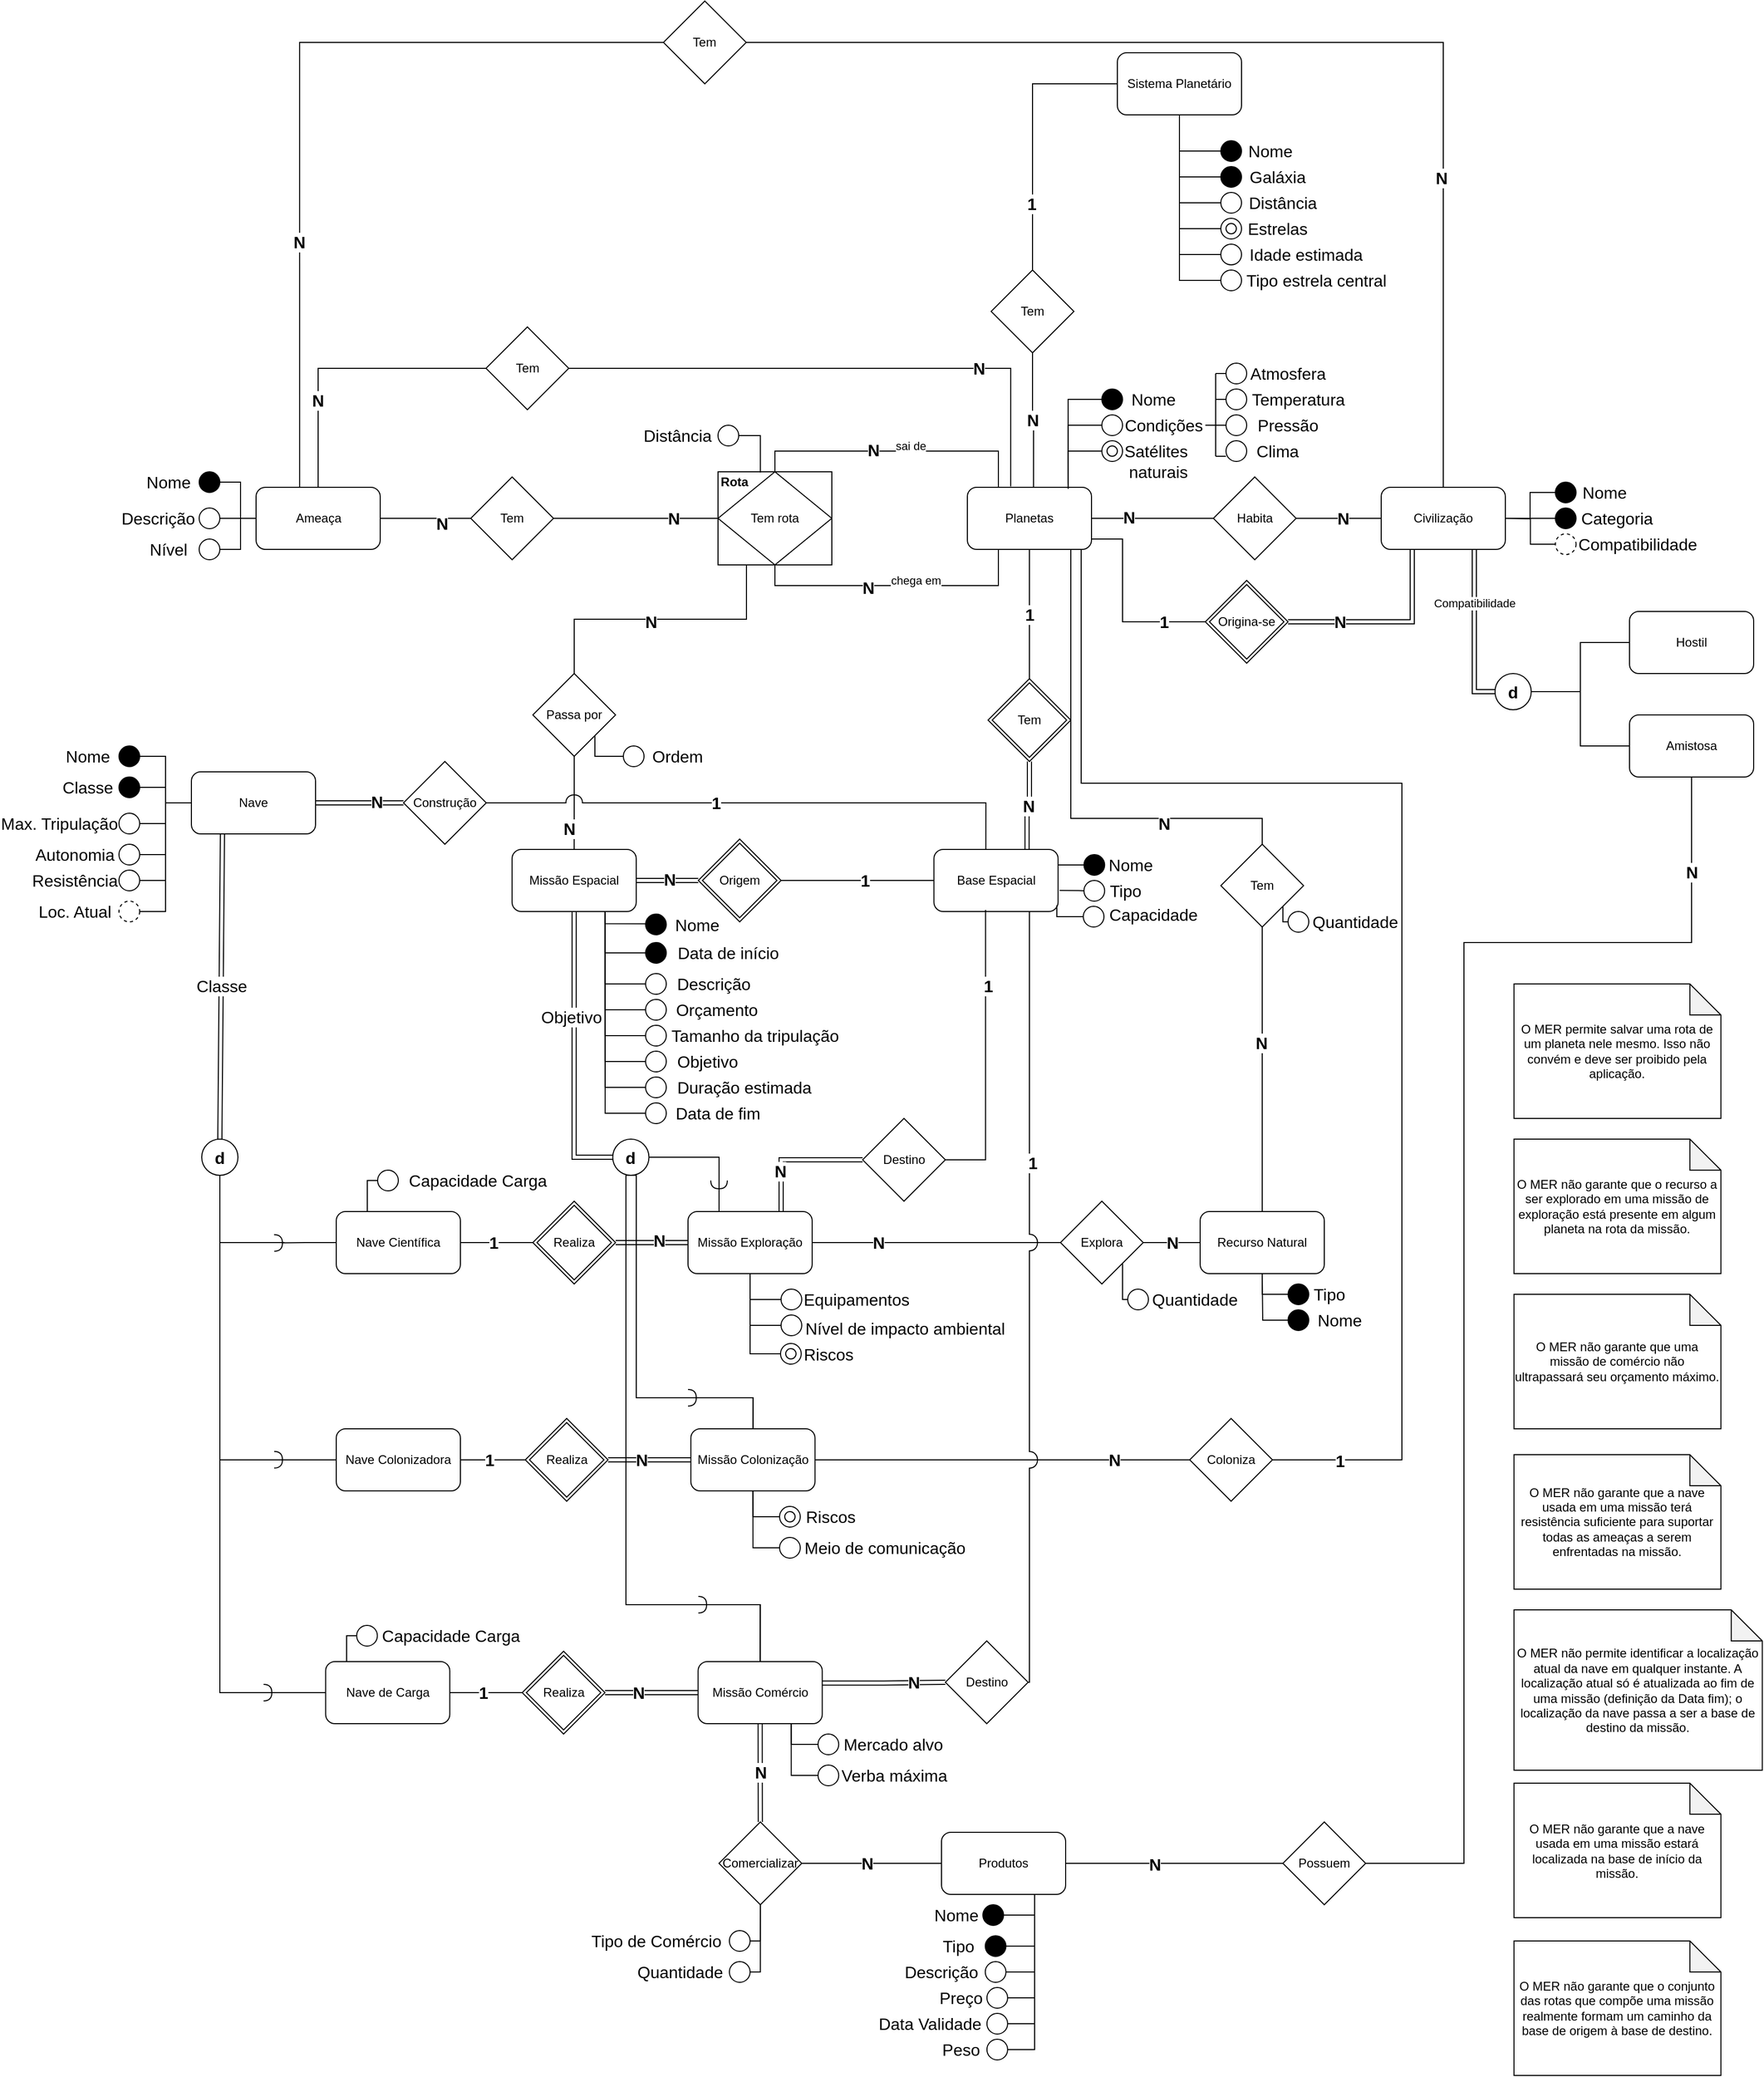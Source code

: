 <mxfile version="21.6.8" type="device">
  <diagram id="R2lEEEUBdFMjLlhIrx00" name="Page-1">
    <mxGraphModel dx="3862" dy="5043" grid="1" gridSize="10" guides="1" tooltips="1" connect="1" arrows="1" fold="1" page="1" pageScale="1" pageWidth="3300" pageHeight="4681" math="0" shadow="0" extFonts="Permanent Marker^https://fonts.googleapis.com/css?family=Permanent+Marker">
      <root>
        <mxCell id="0" />
        <mxCell id="1" parent="0" />
        <mxCell id="2xq8bCKXOT0d5EsSL52e-77" style="edgeStyle=orthogonalEdgeStyle;rounded=0;orthogonalLoop=1;jettySize=auto;html=1;exitX=1;exitY=0.5;exitDx=0;exitDy=0;entryX=0;entryY=0.5;entryDx=0;entryDy=0;endArrow=none;endFill=0;" parent="1" source="2xq8bCKXOT0d5EsSL52e-1" target="2xq8bCKXOT0d5EsSL52e-75" edge="1">
          <mxGeometry relative="1" as="geometry" />
        </mxCell>
        <mxCell id="2xq8bCKXOT0d5EsSL52e-79" value="N" style="edgeLabel;html=1;align=center;verticalAlign=middle;resizable=0;points=[];fontSize=16;fontStyle=1" parent="2xq8bCKXOT0d5EsSL52e-77" vertex="1" connectable="0">
          <mxGeometry x="-0.393" y="1" relative="1" as="geometry">
            <mxPoint x="33" y="6" as="offset" />
          </mxGeometry>
        </mxCell>
        <mxCell id="2xq8bCKXOT0d5EsSL52e-1" value="Ameaça" style="rounded=1;whiteSpace=wrap;html=1;" parent="1" vertex="1">
          <mxGeometry x="-287.5" y="40" width="120" height="60" as="geometry" />
        </mxCell>
        <mxCell id="2xq8bCKXOT0d5EsSL52e-15" style="edgeStyle=orthogonalEdgeStyle;rounded=0;orthogonalLoop=1;jettySize=auto;html=1;exitX=0;exitY=0.5;exitDx=0;exitDy=0;entryX=1;entryY=0.5;entryDx=0;entryDy=0;endArrow=none;endFill=0;" parent="1" source="2xq8bCKXOT0d5EsSL52e-2" target="-R08AXTmpkMaVdlQjnf7-66" edge="1">
          <mxGeometry relative="1" as="geometry">
            <mxPoint x="-400" y="425" as="targetPoint" />
          </mxGeometry>
        </mxCell>
        <mxCell id="2xq8bCKXOT0d5EsSL52e-16" style="edgeStyle=orthogonalEdgeStyle;rounded=0;orthogonalLoop=1;jettySize=auto;html=1;exitX=0;exitY=0.5;exitDx=0;exitDy=0;entryX=1;entryY=0.5;entryDx=0;entryDy=0;endArrow=none;endFill=0;" parent="1" source="2xq8bCKXOT0d5EsSL52e-2" target="-R08AXTmpkMaVdlQjnf7-75" edge="1">
          <mxGeometry relative="1" as="geometry">
            <mxPoint x="-400" y="485" as="targetPoint" />
          </mxGeometry>
        </mxCell>
        <mxCell id="2xq8bCKXOT0d5EsSL52e-17" style="edgeStyle=orthogonalEdgeStyle;rounded=0;orthogonalLoop=1;jettySize=auto;html=1;entryX=1;entryY=0.5;entryDx=0;entryDy=0;endArrow=none;endFill=0;exitX=0;exitY=0.5;exitDx=0;exitDy=0;" parent="1" source="2xq8bCKXOT0d5EsSL52e-2" target="-R08AXTmpkMaVdlQjnf7-71" edge="1">
          <mxGeometry relative="1" as="geometry">
            <mxPoint x="-290" y="550" as="sourcePoint" />
            <mxPoint x="-400" y="545" as="targetPoint" />
          </mxGeometry>
        </mxCell>
        <mxCell id="2xq8bCKXOT0d5EsSL52e-19" style="edgeStyle=orthogonalEdgeStyle;rounded=0;orthogonalLoop=1;jettySize=auto;html=1;entryX=1;entryY=0.5;entryDx=0;entryDy=0;endArrow=none;endFill=0;exitX=0;exitY=0.5;exitDx=0;exitDy=0;" parent="1" source="2xq8bCKXOT0d5EsSL52e-2" target="-R08AXTmpkMaVdlQjnf7-81" edge="1">
          <mxGeometry relative="1" as="geometry">
            <mxPoint x="-290" y="550" as="sourcePoint" />
            <mxPoint x="-400" y="665" as="targetPoint" />
          </mxGeometry>
        </mxCell>
        <mxCell id="2xq8bCKXOT0d5EsSL52e-20" style="edgeStyle=orthogonalEdgeStyle;rounded=0;orthogonalLoop=1;jettySize=auto;html=1;exitX=0;exitY=0.5;exitDx=0;exitDy=0;entryX=1;entryY=0.5;entryDx=0;entryDy=0;endArrow=none;endFill=0;" parent="1" source="2xq8bCKXOT0d5EsSL52e-2" target="-R08AXTmpkMaVdlQjnf7-83" edge="1">
          <mxGeometry relative="1" as="geometry" />
        </mxCell>
        <mxCell id="5aR08563lVX2HHhUGIuG-29" style="edgeStyle=orthogonalEdgeStyle;rounded=0;orthogonalLoop=1;jettySize=auto;html=1;exitX=1;exitY=0.5;exitDx=0;exitDy=0;entryX=0;entryY=0.5;entryDx=0;entryDy=0;endArrow=none;endFill=0;shape=link;" parent="1" source="2xq8bCKXOT0d5EsSL52e-2" target="5aR08563lVX2HHhUGIuG-28" edge="1">
          <mxGeometry relative="1" as="geometry" />
        </mxCell>
        <mxCell id="5aR08563lVX2HHhUGIuG-31" value="&lt;b style=&quot;font-size: 16px;&quot;&gt;&lt;font style=&quot;font-size: 16px;&quot;&gt;N&lt;/font&gt;&lt;/b&gt;" style="edgeLabel;html=1;align=center;verticalAlign=middle;resizable=0;points=[];fontSize=16;" parent="5aR08563lVX2HHhUGIuG-29" vertex="1" connectable="0">
          <mxGeometry x="0.393" y="1" relative="1" as="geometry">
            <mxPoint as="offset" />
          </mxGeometry>
        </mxCell>
        <mxCell id="5aR08563lVX2HHhUGIuG-95" style="rounded=0;orthogonalLoop=1;jettySize=auto;html=1;exitX=0.25;exitY=1;exitDx=0;exitDy=0;entryX=0.5;entryY=0;entryDx=0;entryDy=0;endArrow=none;endFill=0;shape=link;" parent="1" source="2xq8bCKXOT0d5EsSL52e-2" target="5aR08563lVX2HHhUGIuG-94" edge="1">
          <mxGeometry relative="1" as="geometry" />
        </mxCell>
        <mxCell id="R6d2KGiThh--YOIiiFkr-106" value="&lt;font style=&quot;font-size: 16px;&quot;&gt;Classe&lt;/font&gt;" style="edgeLabel;html=1;align=center;verticalAlign=middle;resizable=0;points=[];" parent="5aR08563lVX2HHhUGIuG-95" vertex="1" connectable="0">
          <mxGeometry x="-0.008" relative="1" as="geometry">
            <mxPoint as="offset" />
          </mxGeometry>
        </mxCell>
        <mxCell id="2xq8bCKXOT0d5EsSL52e-2" value="Nave" style="rounded=1;whiteSpace=wrap;html=1;" parent="1" vertex="1">
          <mxGeometry x="-350" y="315" width="120" height="60" as="geometry" />
        </mxCell>
        <mxCell id="-R08AXTmpkMaVdlQjnf7-43" value="&lt;b style=&quot;&quot;&gt;&lt;font style=&quot;font-size: 16px;&quot;&gt;N&lt;/font&gt;&lt;/b&gt;" style="edgeStyle=orthogonalEdgeStyle;rounded=0;orthogonalLoop=1;jettySize=auto;html=1;exitX=0.75;exitY=0;exitDx=0;exitDy=0;entryX=0.5;entryY=1;entryDx=0;entryDy=0;endArrow=none;endFill=0;shape=link;" parent="1" source="2xq8bCKXOT0d5EsSL52e-3" target="R6d2KGiThh--YOIiiFkr-82" edge="1">
          <mxGeometry relative="1" as="geometry">
            <mxPoint x="460" y="305.0" as="targetPoint" />
          </mxGeometry>
        </mxCell>
        <mxCell id="2xq8bCKXOT0d5EsSL52e-3" value="Base Espacial" style="rounded=1;whiteSpace=wrap;html=1;" parent="1" vertex="1">
          <mxGeometry x="367.7" y="390" width="120" height="60" as="geometry" />
        </mxCell>
        <mxCell id="2xq8bCKXOT0d5EsSL52e-107" style="edgeStyle=orthogonalEdgeStyle;rounded=0;orthogonalLoop=1;jettySize=auto;html=1;exitX=1;exitY=0.5;exitDx=0;exitDy=0;entryX=0;entryY=0.5;entryDx=0;entryDy=0;endArrow=none;endFill=0;shape=link;" parent="1" source="2xq8bCKXOT0d5EsSL52e-4" target="2xq8bCKXOT0d5EsSL52e-110" edge="1">
          <mxGeometry relative="1" as="geometry">
            <mxPoint x="139.94" y="460" as="targetPoint" />
          </mxGeometry>
        </mxCell>
        <mxCell id="2xq8bCKXOT0d5EsSL52e-108" value="N" style="edgeLabel;html=1;align=center;verticalAlign=middle;resizable=0;points=[];fontStyle=1;fontSize=16;" parent="2xq8bCKXOT0d5EsSL52e-107" vertex="1" connectable="0">
          <mxGeometry x="0.048" y="1" relative="1" as="geometry">
            <mxPoint as="offset" />
          </mxGeometry>
        </mxCell>
        <mxCell id="R6d2KGiThh--YOIiiFkr-90" style="edgeStyle=orthogonalEdgeStyle;rounded=0;orthogonalLoop=1;jettySize=auto;html=1;exitX=0.5;exitY=1;exitDx=0;exitDy=0;entryX=0;entryY=0.5;entryDx=0;entryDy=0;shape=link;" parent="1" source="2xq8bCKXOT0d5EsSL52e-4" target="5aR08563lVX2HHhUGIuG-99" edge="1">
          <mxGeometry relative="1" as="geometry" />
        </mxCell>
        <mxCell id="R6d2KGiThh--YOIiiFkr-105" value="&lt;font style=&quot;font-size: 16px;&quot;&gt;Objetivo&lt;/font&gt;" style="edgeLabel;html=1;align=center;verticalAlign=middle;resizable=0;points=[];" parent="R6d2KGiThh--YOIiiFkr-90" vertex="1" connectable="0">
          <mxGeometry x="-0.268" y="-3" relative="1" as="geometry">
            <mxPoint y="1" as="offset" />
          </mxGeometry>
        </mxCell>
        <mxCell id="R6d2KGiThh--YOIiiFkr-96" style="edgeStyle=orthogonalEdgeStyle;rounded=0;orthogonalLoop=1;jettySize=auto;html=1;exitX=0.75;exitY=1;exitDx=0;exitDy=0;entryX=0.131;entryY=0.467;entryDx=0;entryDy=0;entryPerimeter=0;endArrow=none;endFill=0;" parent="1" source="2xq8bCKXOT0d5EsSL52e-4" target="-R08AXTmpkMaVdlQjnf7-204" edge="1">
          <mxGeometry relative="1" as="geometry">
            <Array as="points">
              <mxPoint x="50" y="462" />
            </Array>
          </mxGeometry>
        </mxCell>
        <mxCell id="R6d2KGiThh--YOIiiFkr-97" style="edgeStyle=orthogonalEdgeStyle;rounded=0;orthogonalLoop=1;jettySize=auto;html=1;exitX=0.75;exitY=1;exitDx=0;exitDy=0;entryX=0;entryY=0.5;entryDx=0;entryDy=0;endArrow=none;endFill=0;" parent="1" source="2xq8bCKXOT0d5EsSL52e-4" target="-R08AXTmpkMaVdlQjnf7-185" edge="1">
          <mxGeometry relative="1" as="geometry" />
        </mxCell>
        <mxCell id="R6d2KGiThh--YOIiiFkr-98" style="edgeStyle=orthogonalEdgeStyle;rounded=0;orthogonalLoop=1;jettySize=auto;html=1;exitX=0.75;exitY=1;exitDx=0;exitDy=0;entryX=0;entryY=0.5;entryDx=0;entryDy=0;endArrow=none;endFill=0;" parent="1" source="2xq8bCKXOT0d5EsSL52e-4" target="-R08AXTmpkMaVdlQjnf7-216" edge="1">
          <mxGeometry relative="1" as="geometry" />
        </mxCell>
        <mxCell id="R6d2KGiThh--YOIiiFkr-99" style="edgeStyle=orthogonalEdgeStyle;rounded=0;orthogonalLoop=1;jettySize=auto;html=1;exitX=0.75;exitY=1;exitDx=0;exitDy=0;entryX=0;entryY=0.5;entryDx=0;entryDy=0;endArrow=none;endFill=0;" parent="1" source="2xq8bCKXOT0d5EsSL52e-4" target="-R08AXTmpkMaVdlQjnf7-187" edge="1">
          <mxGeometry relative="1" as="geometry" />
        </mxCell>
        <mxCell id="R6d2KGiThh--YOIiiFkr-100" style="edgeStyle=orthogonalEdgeStyle;rounded=0;orthogonalLoop=1;jettySize=auto;html=1;exitX=0.75;exitY=1;exitDx=0;exitDy=0;entryX=0;entryY=0.5;entryDx=0;entryDy=0;endArrow=none;endFill=0;" parent="1" source="2xq8bCKXOT0d5EsSL52e-4" target="-R08AXTmpkMaVdlQjnf7-191" edge="1">
          <mxGeometry relative="1" as="geometry" />
        </mxCell>
        <mxCell id="R6d2KGiThh--YOIiiFkr-101" style="edgeStyle=orthogonalEdgeStyle;rounded=0;orthogonalLoop=1;jettySize=auto;html=1;exitX=0.75;exitY=1;exitDx=0;exitDy=0;entryX=0;entryY=0.5;entryDx=0;entryDy=0;endArrow=none;endFill=0;" parent="1" source="2xq8bCKXOT0d5EsSL52e-4" target="-R08AXTmpkMaVdlQjnf7-210" edge="1">
          <mxGeometry relative="1" as="geometry" />
        </mxCell>
        <mxCell id="R6d2KGiThh--YOIiiFkr-102" style="edgeStyle=orthogonalEdgeStyle;rounded=0;orthogonalLoop=1;jettySize=auto;html=1;exitX=0.75;exitY=1;exitDx=0;exitDy=0;entryX=0;entryY=0.5;entryDx=0;entryDy=0;endArrow=none;endFill=0;" parent="1" source="2xq8bCKXOT0d5EsSL52e-4" target="R6d2KGiThh--YOIiiFkr-86" edge="1">
          <mxGeometry relative="1" as="geometry" />
        </mxCell>
        <mxCell id="R6d2KGiThh--YOIiiFkr-104" style="edgeStyle=orthogonalEdgeStyle;rounded=0;orthogonalLoop=1;jettySize=auto;html=1;exitX=0.75;exitY=1;exitDx=0;exitDy=0;entryX=0;entryY=0.5;entryDx=0;entryDy=0;endArrow=none;endFill=0;" parent="1" source="2xq8bCKXOT0d5EsSL52e-4" target="R6d2KGiThh--YOIiiFkr-91" edge="1">
          <mxGeometry relative="1" as="geometry">
            <mxPoint x="60" y="640" as="targetPoint" />
          </mxGeometry>
        </mxCell>
        <mxCell id="2xq8bCKXOT0d5EsSL52e-4" value="Missão Espacial" style="rounded=1;whiteSpace=wrap;html=1;" parent="1" vertex="1">
          <mxGeometry x="-40.06" y="390" width="120" height="60" as="geometry" />
        </mxCell>
        <mxCell id="2xq8bCKXOT0d5EsSL52e-67" style="edgeStyle=orthogonalEdgeStyle;rounded=0;orthogonalLoop=1;jettySize=auto;html=1;entryX=0;entryY=0.5;entryDx=0;entryDy=0;endArrow=none;endFill=0;" parent="1" target="-R08AXTmpkMaVdlQjnf7-92" edge="1">
          <mxGeometry relative="1" as="geometry">
            <mxPoint x="887.79" y="145" as="targetPoint" />
            <mxPoint x="918.35" y="70" as="sourcePoint" />
          </mxGeometry>
        </mxCell>
        <mxCell id="2xq8bCKXOT0d5EsSL52e-68" style="edgeStyle=orthogonalEdgeStyle;rounded=0;orthogonalLoop=1;jettySize=auto;html=1;exitX=1;exitY=0.5;exitDx=0;exitDy=0;entryX=0;entryY=0.5;entryDx=0;entryDy=0;endArrow=none;endFill=0;" parent="1" source="2xq8bCKXOT0d5EsSL52e-5" target="-R08AXTmpkMaVdlQjnf7-95" edge="1">
          <mxGeometry relative="1" as="geometry">
            <mxPoint x="887.79" y="205" as="targetPoint" />
          </mxGeometry>
        </mxCell>
        <mxCell id="2xq8bCKXOT0d5EsSL52e-69" style="edgeStyle=orthogonalEdgeStyle;rounded=0;orthogonalLoop=1;jettySize=auto;html=1;exitX=1;exitY=0.5;exitDx=0;exitDy=0;entryX=0;entryY=0.5;entryDx=0;entryDy=0;endArrow=none;endFill=0;" parent="1" source="2xq8bCKXOT0d5EsSL52e-5" target="-R08AXTmpkMaVdlQjnf7-97" edge="1">
          <mxGeometry relative="1" as="geometry">
            <mxPoint x="887.79" y="265" as="targetPoint" />
          </mxGeometry>
        </mxCell>
        <mxCell id="i-cC_7wZCFzoqn-crq7_-28" style="edgeStyle=orthogonalEdgeStyle;rounded=0;orthogonalLoop=1;jettySize=auto;html=1;exitX=0.75;exitY=1;exitDx=0;exitDy=0;entryX=0;entryY=0.5;entryDx=0;entryDy=0;endArrow=none;endFill=0;shape=link;" edge="1" parent="1" source="2xq8bCKXOT0d5EsSL52e-5" target="i-cC_7wZCFzoqn-crq7_-25">
          <mxGeometry relative="1" as="geometry" />
        </mxCell>
        <mxCell id="i-cC_7wZCFzoqn-crq7_-34" value="Compatibilidade" style="edgeLabel;html=1;align=center;verticalAlign=middle;resizable=0;points=[];" vertex="1" connectable="0" parent="i-cC_7wZCFzoqn-crq7_-28">
          <mxGeometry x="-0.341" y="-6" relative="1" as="geometry">
            <mxPoint x="6" as="offset" />
          </mxGeometry>
        </mxCell>
        <mxCell id="2xq8bCKXOT0d5EsSL52e-5" value="Civilização" style="rounded=1;whiteSpace=wrap;html=1;" parent="1" vertex="1">
          <mxGeometry x="800" y="40" width="120" height="60" as="geometry" />
        </mxCell>
        <mxCell id="2xq8bCKXOT0d5EsSL52e-55" style="edgeStyle=orthogonalEdgeStyle;rounded=0;orthogonalLoop=1;jettySize=auto;html=1;exitX=0.5;exitY=1;exitDx=0;exitDy=0;endArrow=none;endFill=0;entryX=0;entryY=0.5;entryDx=0;entryDy=0;" parent="1" source="2xq8bCKXOT0d5EsSL52e-6" target="-R08AXTmpkMaVdlQjnf7-131" edge="1">
          <mxGeometry relative="1" as="geometry">
            <mxPoint x="605" y="-290" as="targetPoint" />
          </mxGeometry>
        </mxCell>
        <mxCell id="2xq8bCKXOT0d5EsSL52e-56" style="edgeStyle=orthogonalEdgeStyle;rounded=0;orthogonalLoop=1;jettySize=auto;html=1;exitX=0.5;exitY=1;exitDx=0;exitDy=0;entryX=0;entryY=0.5;entryDx=0;entryDy=0;endArrow=none;endFill=0;" parent="1" source="2xq8bCKXOT0d5EsSL52e-6" target="-R08AXTmpkMaVdlQjnf7-133" edge="1">
          <mxGeometry relative="1" as="geometry">
            <mxPoint x="625" y="-225" as="targetPoint" />
          </mxGeometry>
        </mxCell>
        <mxCell id="2xq8bCKXOT0d5EsSL52e-57" style="edgeStyle=orthogonalEdgeStyle;rounded=0;orthogonalLoop=1;jettySize=auto;html=1;exitX=0.5;exitY=1;exitDx=0;exitDy=0;entryX=0;entryY=0.5;entryDx=0;entryDy=0;endArrow=none;endFill=0;" parent="1" source="2xq8bCKXOT0d5EsSL52e-6" target="-R08AXTmpkMaVdlQjnf7-135" edge="1">
          <mxGeometry relative="1" as="geometry">
            <mxPoint x="625" y="-165" as="targetPoint" />
          </mxGeometry>
        </mxCell>
        <mxCell id="2xq8bCKXOT0d5EsSL52e-58" style="edgeStyle=orthogonalEdgeStyle;rounded=0;orthogonalLoop=1;jettySize=auto;html=1;exitX=0.5;exitY=1;exitDx=0;exitDy=0;entryX=0;entryY=0.5;entryDx=0;entryDy=0;endArrow=none;endFill=0;" parent="1" source="2xq8bCKXOT0d5EsSL52e-6" target="-R08AXTmpkMaVdlQjnf7-137" edge="1">
          <mxGeometry relative="1" as="geometry">
            <mxPoint x="625" y="-105" as="targetPoint" />
          </mxGeometry>
        </mxCell>
        <mxCell id="i-cC_7wZCFzoqn-crq7_-15" style="edgeStyle=orthogonalEdgeStyle;rounded=0;orthogonalLoop=1;jettySize=auto;html=1;exitX=0.5;exitY=1;exitDx=0;exitDy=0;entryX=0;entryY=0.5;entryDx=0;entryDy=0;endArrow=none;endFill=0;" edge="1" parent="1" source="2xq8bCKXOT0d5EsSL52e-6" target="i-cC_7wZCFzoqn-crq7_-13">
          <mxGeometry relative="1" as="geometry" />
        </mxCell>
        <mxCell id="i-cC_7wZCFzoqn-crq7_-18" style="edgeStyle=orthogonalEdgeStyle;rounded=0;orthogonalLoop=1;jettySize=auto;html=1;exitX=0.5;exitY=1;exitDx=0;exitDy=0;entryX=0;entryY=0.5;entryDx=0;entryDy=0;endArrow=none;endFill=0;" edge="1" parent="1" source="2xq8bCKXOT0d5EsSL52e-6" target="i-cC_7wZCFzoqn-crq7_-16">
          <mxGeometry relative="1" as="geometry" />
        </mxCell>
        <mxCell id="2xq8bCKXOT0d5EsSL52e-6" value="Sistema Planetário" style="rounded=1;whiteSpace=wrap;html=1;" parent="1" vertex="1">
          <mxGeometry x="545" y="-380" width="120" height="60" as="geometry" />
        </mxCell>
        <mxCell id="5aR08563lVX2HHhUGIuG-104" style="edgeStyle=orthogonalEdgeStyle;rounded=0;orthogonalLoop=1;jettySize=auto;html=1;endArrow=none;endFill=0;" parent="1" source="2xq8bCKXOT0d5EsSL52e-7" target="5aR08563lVX2HHhUGIuG-105" edge="1">
          <mxGeometry relative="1" as="geometry">
            <mxPoint x="610" y="440" as="targetPoint" />
            <mxPoint x="440" y="120" as="sourcePoint" />
            <Array as="points">
              <mxPoint x="500" y="360" />
              <mxPoint x="685" y="360" />
            </Array>
          </mxGeometry>
        </mxCell>
        <mxCell id="5aR08563lVX2HHhUGIuG-107" value="N" style="edgeLabel;html=1;align=center;verticalAlign=middle;resizable=0;points=[];fontStyle=1;fontSize=16;" parent="5aR08563lVX2HHhUGIuG-104" connectable="0" vertex="1">
          <mxGeometry x="0.405" y="-2" relative="1" as="geometry">
            <mxPoint x="20" y="3" as="offset" />
          </mxGeometry>
        </mxCell>
        <mxCell id="R6d2KGiThh--YOIiiFkr-83" value="&lt;b&gt;&lt;font style=&quot;font-size: 16px;&quot;&gt;1&lt;/font&gt;&lt;/b&gt;" style="edgeStyle=orthogonalEdgeStyle;rounded=0;orthogonalLoop=1;jettySize=auto;html=1;exitX=0.5;exitY=1;exitDx=0;exitDy=0;entryX=0.5;entryY=0;entryDx=0;entryDy=0;endArrow=none;endFill=0;" parent="1" source="2xq8bCKXOT0d5EsSL52e-7" target="R6d2KGiThh--YOIiiFkr-82" edge="1">
          <mxGeometry relative="1" as="geometry" />
        </mxCell>
        <mxCell id="2xq8bCKXOT0d5EsSL52e-7" value="Planetas" style="rounded=1;whiteSpace=wrap;html=1;" parent="1" vertex="1">
          <mxGeometry x="400" y="40" width="120" height="60" as="geometry" />
        </mxCell>
        <mxCell id="2xq8bCKXOT0d5EsSL52e-71" style="edgeStyle=orthogonalEdgeStyle;rounded=0;orthogonalLoop=1;jettySize=auto;html=1;exitX=0.5;exitY=1;exitDx=0;exitDy=0;entryX=0.25;entryY=1;entryDx=0;entryDy=0;endArrow=none;endFill=0;" parent="1" source="2xq8bCKXOT0d5EsSL52e-74" target="2xq8bCKXOT0d5EsSL52e-7" edge="1">
          <mxGeometry relative="1" as="geometry">
            <mxPoint x="220" y="110" as="sourcePoint" />
          </mxGeometry>
        </mxCell>
        <mxCell id="R6d2KGiThh--YOIiiFkr-57" value="&lt;b&gt;&lt;font style=&quot;font-size: 16px;&quot;&gt;N&lt;/font&gt;&lt;/b&gt;" style="edgeLabel;html=1;align=center;verticalAlign=middle;resizable=0;points=[];" parent="2xq8bCKXOT0d5EsSL52e-71" vertex="1" connectable="0">
          <mxGeometry x="-0.183" y="-2" relative="1" as="geometry">
            <mxPoint x="-1" as="offset" />
          </mxGeometry>
        </mxCell>
        <mxCell id="R6d2KGiThh--YOIiiFkr-59" value="chega em" style="edgeLabel;html=1;align=center;verticalAlign=middle;resizable=0;points=[];" parent="2xq8bCKXOT0d5EsSL52e-71" vertex="1" connectable="0">
          <mxGeometry x="0.2" y="2" relative="1" as="geometry">
            <mxPoint x="-7" y="-3" as="offset" />
          </mxGeometry>
        </mxCell>
        <mxCell id="2xq8bCKXOT0d5EsSL52e-72" style="edgeStyle=orthogonalEdgeStyle;rounded=0;orthogonalLoop=1;jettySize=auto;html=1;exitX=0.5;exitY=0;exitDx=0;exitDy=0;entryX=0.25;entryY=0;entryDx=0;entryDy=0;endArrow=none;endFill=0;" parent="1" source="2xq8bCKXOT0d5EsSL52e-74" target="2xq8bCKXOT0d5EsSL52e-7" edge="1">
          <mxGeometry relative="1" as="geometry">
            <mxPoint x="220" y="30" as="sourcePoint" />
          </mxGeometry>
        </mxCell>
        <mxCell id="R6d2KGiThh--YOIiiFkr-58" value="&lt;b style=&quot;border-color: var(--border-color);&quot;&gt;&lt;font style=&quot;border-color: var(--border-color); font-size: 16px;&quot;&gt;N&lt;/font&gt;&lt;/b&gt;" style="edgeLabel;html=1;align=center;verticalAlign=middle;resizable=0;points=[];" parent="2xq8bCKXOT0d5EsSL52e-72" vertex="1" connectable="0">
          <mxGeometry x="-0.156" y="1" relative="1" as="geometry">
            <mxPoint as="offset" />
          </mxGeometry>
        </mxCell>
        <mxCell id="R6d2KGiThh--YOIiiFkr-60" value="sai de" style="edgeLabel;html=1;align=center;verticalAlign=middle;resizable=0;points=[];" parent="2xq8bCKXOT0d5EsSL52e-72" vertex="1" connectable="0">
          <mxGeometry x="0.116" y="-1" relative="1" as="geometry">
            <mxPoint y="-6" as="offset" />
          </mxGeometry>
        </mxCell>
        <mxCell id="2xq8bCKXOT0d5EsSL52e-114" style="edgeStyle=orthogonalEdgeStyle;rounded=0;orthogonalLoop=1;jettySize=auto;html=1;exitX=0.25;exitY=1;exitDx=0;exitDy=0;entryX=0.5;entryY=0;entryDx=0;entryDy=0;endArrow=none;endFill=0;" parent="1" source="2xq8bCKXOT0d5EsSL52e-74" target="2xq8bCKXOT0d5EsSL52e-113" edge="1">
          <mxGeometry relative="1" as="geometry" />
        </mxCell>
        <mxCell id="2xq8bCKXOT0d5EsSL52e-116" value="N" style="edgeLabel;html=1;align=center;verticalAlign=middle;resizable=0;points=[];fontStyle=1;fontSize=16;" parent="2xq8bCKXOT0d5EsSL52e-114" vertex="1" connectable="0">
          <mxGeometry x="-0.085" y="3" relative="1" as="geometry">
            <mxPoint x="-21" y="-1" as="offset" />
          </mxGeometry>
        </mxCell>
        <mxCell id="2xq8bCKXOT0d5EsSL52e-74" value="Tem rota" style="shape=associativeEntity;whiteSpace=wrap;html=1;align=center;" parent="1" vertex="1">
          <mxGeometry x="159" y="25" width="110" height="90" as="geometry" />
        </mxCell>
        <mxCell id="2xq8bCKXOT0d5EsSL52e-78" style="edgeStyle=orthogonalEdgeStyle;rounded=0;orthogonalLoop=1;jettySize=auto;html=1;exitX=1;exitY=0.5;exitDx=0;exitDy=0;entryX=0;entryY=0.5;entryDx=0;entryDy=0;endArrow=none;endFill=0;" parent="1" source="2xq8bCKXOT0d5EsSL52e-75" target="2xq8bCKXOT0d5EsSL52e-74" edge="1">
          <mxGeometry relative="1" as="geometry" />
        </mxCell>
        <mxCell id="2xq8bCKXOT0d5EsSL52e-80" value="N" style="edgeLabel;html=1;align=center;verticalAlign=middle;resizable=0;points=[];fontSize=16;fontStyle=1" parent="2xq8bCKXOT0d5EsSL52e-78" vertex="1" connectable="0">
          <mxGeometry x="0.461" y="-2" relative="1" as="geometry">
            <mxPoint y="-2" as="offset" />
          </mxGeometry>
        </mxCell>
        <mxCell id="2xq8bCKXOT0d5EsSL52e-75" value="Tem" style="rhombus;whiteSpace=wrap;html=1;" parent="1" vertex="1">
          <mxGeometry x="-80" y="30" width="80" height="80" as="geometry" />
        </mxCell>
        <mxCell id="2xq8bCKXOT0d5EsSL52e-76" value="&lt;b&gt;Rota&lt;/b&gt;" style="text;html=1;strokeColor=none;fillColor=none;align=center;verticalAlign=middle;whiteSpace=wrap;rounded=0;" parent="1" vertex="1">
          <mxGeometry x="145" y="20" width="60" height="30" as="geometry" />
        </mxCell>
        <mxCell id="2xq8bCKXOT0d5EsSL52e-81" style="rounded=0;orthogonalLoop=1;jettySize=auto;html=1;exitX=1;exitY=0.5;exitDx=0;exitDy=0;entryX=0;entryY=0.5;entryDx=0;entryDy=0;endArrow=none;endFill=0;" parent="1" source="2xq8bCKXOT0d5EsSL52e-7" target="2xq8bCKXOT0d5EsSL52e-85" edge="1">
          <mxGeometry relative="1" as="geometry">
            <mxPoint x="550" y="-15" as="sourcePoint" />
          </mxGeometry>
        </mxCell>
        <mxCell id="2xq8bCKXOT0d5EsSL52e-82" value="N" style="edgeLabel;html=1;align=center;verticalAlign=middle;resizable=0;points=[];fontSize=16;fontStyle=1" parent="2xq8bCKXOT0d5EsSL52e-81" vertex="1" connectable="0">
          <mxGeometry x="-0.393" y="1" relative="1" as="geometry">
            <mxPoint as="offset" />
          </mxGeometry>
        </mxCell>
        <mxCell id="2xq8bCKXOT0d5EsSL52e-83" style="rounded=0;orthogonalLoop=1;jettySize=auto;html=1;exitX=1;exitY=0.5;exitDx=0;exitDy=0;entryX=0;entryY=0.5;entryDx=0;entryDy=0;endArrow=none;endFill=0;edgeStyle=orthogonalEdgeStyle;" parent="1" source="2xq8bCKXOT0d5EsSL52e-85" target="2xq8bCKXOT0d5EsSL52e-5" edge="1">
          <mxGeometry relative="1" as="geometry">
            <mxPoint x="935" y="-15" as="targetPoint" />
          </mxGeometry>
        </mxCell>
        <mxCell id="2xq8bCKXOT0d5EsSL52e-84" value="N" style="edgeLabel;html=1;align=center;verticalAlign=middle;resizable=0;points=[];fontSize=16;fontStyle=1" parent="2xq8bCKXOT0d5EsSL52e-83" vertex="1" connectable="0">
          <mxGeometry x="0.461" y="-2" relative="1" as="geometry">
            <mxPoint x="-15" y="-2" as="offset" />
          </mxGeometry>
        </mxCell>
        <mxCell id="2xq8bCKXOT0d5EsSL52e-85" value="Habita" style="rhombus;whiteSpace=wrap;html=1;rotation=0;" parent="1" vertex="1">
          <mxGeometry x="637.79" y="30" width="80" height="80" as="geometry" />
        </mxCell>
        <mxCell id="2xq8bCKXOT0d5EsSL52e-86" style="edgeStyle=orthogonalEdgeStyle;rounded=0;orthogonalLoop=1;jettySize=auto;html=1;entryX=0.5;entryY=1;entryDx=0;entryDy=0;endArrow=none;endFill=0;exitX=0.533;exitY=0.001;exitDx=0;exitDy=0;exitPerimeter=0;" parent="1" source="2xq8bCKXOT0d5EsSL52e-7" target="2xq8bCKXOT0d5EsSL52e-90" edge="1">
          <mxGeometry relative="1" as="geometry">
            <mxPoint x="463" y="30" as="sourcePoint" />
          </mxGeometry>
        </mxCell>
        <mxCell id="2xq8bCKXOT0d5EsSL52e-87" value="N" style="edgeLabel;html=1;align=center;verticalAlign=middle;resizable=0;points=[];fontSize=16;fontStyle=1" parent="2xq8bCKXOT0d5EsSL52e-86" vertex="1" connectable="0">
          <mxGeometry x="-0.393" y="1" relative="1" as="geometry">
            <mxPoint y="-25" as="offset" />
          </mxGeometry>
        </mxCell>
        <mxCell id="R6d2KGiThh--YOIiiFkr-65" style="edgeStyle=orthogonalEdgeStyle;rounded=0;orthogonalLoop=1;jettySize=auto;html=1;exitX=0.5;exitY=0;exitDx=0;exitDy=0;entryX=0;entryY=0.5;entryDx=0;entryDy=0;endArrow=none;endFill=0;" parent="1" source="2xq8bCKXOT0d5EsSL52e-90" target="2xq8bCKXOT0d5EsSL52e-6" edge="1">
          <mxGeometry relative="1" as="geometry" />
        </mxCell>
        <mxCell id="R6d2KGiThh--YOIiiFkr-68" value="&lt;b&gt;&lt;font style=&quot;font-size: 16px;&quot;&gt;1&lt;/font&gt;&lt;/b&gt;" style="edgeLabel;html=1;align=center;verticalAlign=middle;resizable=0;points=[];" parent="R6d2KGiThh--YOIiiFkr-65" vertex="1" connectable="0">
          <mxGeometry x="-0.512" y="1" relative="1" as="geometry">
            <mxPoint as="offset" />
          </mxGeometry>
        </mxCell>
        <mxCell id="2xq8bCKXOT0d5EsSL52e-90" value="Tem" style="rhombus;whiteSpace=wrap;html=1;" parent="1" vertex="1">
          <mxGeometry x="423" y="-170" width="80" height="80" as="geometry" />
        </mxCell>
        <mxCell id="2xq8bCKXOT0d5EsSL52e-102" style="edgeStyle=orthogonalEdgeStyle;rounded=0;orthogonalLoop=1;jettySize=auto;html=1;exitX=0;exitY=0.5;exitDx=0;exitDy=0;entryX=1;entryY=0.5;entryDx=0;entryDy=0;endArrow=none;endFill=0;fontSize=16;" parent="1" source="2xq8bCKXOT0d5EsSL52e-3" target="2xq8bCKXOT0d5EsSL52e-110" edge="1">
          <mxGeometry relative="1" as="geometry">
            <mxPoint x="279.94" y="420" as="sourcePoint" />
            <mxPoint x="219.94" y="460" as="targetPoint" />
          </mxGeometry>
        </mxCell>
        <mxCell id="2xq8bCKXOT0d5EsSL52e-103" value="1" style="edgeLabel;html=1;align=center;verticalAlign=middle;resizable=0;points=[];fontStyle=1;fontSize=16;" parent="2xq8bCKXOT0d5EsSL52e-102" vertex="1" connectable="0">
          <mxGeometry x="-0.101" y="-4" relative="1" as="geometry">
            <mxPoint y="4" as="offset" />
          </mxGeometry>
        </mxCell>
        <mxCell id="2xq8bCKXOT0d5EsSL52e-110" value="Origem" style="shape=rhombus;double=1;perimeter=rhombusPerimeter;whiteSpace=wrap;html=1;align=center;" parent="1" vertex="1">
          <mxGeometry x="139.94" y="380" width="80" height="80" as="geometry" />
        </mxCell>
        <mxCell id="2xq8bCKXOT0d5EsSL52e-115" style="edgeStyle=orthogonalEdgeStyle;rounded=0;orthogonalLoop=1;jettySize=auto;html=1;exitX=0.5;exitY=1;exitDx=0;exitDy=0;entryX=0.5;entryY=0;entryDx=0;entryDy=0;endArrow=none;endFill=0;" parent="1" source="2xq8bCKXOT0d5EsSL52e-113" target="2xq8bCKXOT0d5EsSL52e-4" edge="1">
          <mxGeometry relative="1" as="geometry" />
        </mxCell>
        <mxCell id="2xq8bCKXOT0d5EsSL52e-117" value="N" style="edgeLabel;html=1;align=center;verticalAlign=middle;resizable=0;points=[];fontStyle=1;fontSize=16;" parent="2xq8bCKXOT0d5EsSL52e-115" vertex="1" connectable="0">
          <mxGeometry x="-0.014" y="-5" relative="1" as="geometry">
            <mxPoint y="25" as="offset" />
          </mxGeometry>
        </mxCell>
        <mxCell id="R6d2KGiThh--YOIiiFkr-126" style="edgeStyle=orthogonalEdgeStyle;rounded=0;orthogonalLoop=1;jettySize=auto;html=1;exitX=1;exitY=1;exitDx=0;exitDy=0;entryX=0;entryY=0.5;entryDx=0;entryDy=0;endArrow=none;endFill=0;" parent="1" source="2xq8bCKXOT0d5EsSL52e-113" target="R6d2KGiThh--YOIiiFkr-122" edge="1">
          <mxGeometry relative="1" as="geometry">
            <Array as="points">
              <mxPoint x="40" y="300" />
            </Array>
          </mxGeometry>
        </mxCell>
        <mxCell id="2xq8bCKXOT0d5EsSL52e-113" value="Passa por" style="rhombus;whiteSpace=wrap;html=1;" parent="1" vertex="1">
          <mxGeometry x="-20" y="220" width="80" height="80" as="geometry" />
        </mxCell>
        <mxCell id="R6d2KGiThh--YOIiiFkr-50" style="edgeStyle=orthogonalEdgeStyle;rounded=0;orthogonalLoop=1;jettySize=auto;html=1;exitX=0.5;exitY=0;exitDx=0;exitDy=0;endArrow=halfCircle;endFill=0;" parent="1" source="5aR08563lVX2HHhUGIuG-1" edge="1">
          <mxGeometry relative="1" as="geometry">
            <mxPoint x="130.0" y="920.0" as="targetPoint" />
            <Array as="points">
              <mxPoint x="193" y="920" />
            </Array>
          </mxGeometry>
        </mxCell>
        <mxCell id="R6d2KGiThh--YOIiiFkr-53" style="edgeStyle=orthogonalEdgeStyle;rounded=0;orthogonalLoop=1;jettySize=auto;html=1;exitX=0.5;exitY=1;exitDx=0;exitDy=0;entryX=0;entryY=0.5;entryDx=0;entryDy=0;endArrow=none;endFill=0;" parent="1" source="5aR08563lVX2HHhUGIuG-1" target="-R08AXTmpkMaVdlQjnf7-223" edge="1">
          <mxGeometry relative="1" as="geometry">
            <Array as="points">
              <mxPoint x="193" y="1035" />
            </Array>
          </mxGeometry>
        </mxCell>
        <mxCell id="R6d2KGiThh--YOIiiFkr-54" style="edgeStyle=orthogonalEdgeStyle;rounded=0;orthogonalLoop=1;jettySize=auto;html=1;exitX=0.5;exitY=1;exitDx=0;exitDy=0;entryX=0;entryY=0.5;entryDx=0;entryDy=0;endArrow=none;endFill=0;" parent="1" source="5aR08563lVX2HHhUGIuG-1" target="-R08AXTmpkMaVdlQjnf7-270" edge="1">
          <mxGeometry relative="1" as="geometry" />
        </mxCell>
        <mxCell id="5aR08563lVX2HHhUGIuG-1" value="Missão Colonização" style="rounded=1;whiteSpace=wrap;html=1;" parent="1" vertex="1">
          <mxGeometry x="132.75" y="950" width="120" height="60" as="geometry" />
        </mxCell>
        <mxCell id="R6d2KGiThh--YOIiiFkr-55" style="edgeStyle=orthogonalEdgeStyle;rounded=0;orthogonalLoop=1;jettySize=auto;html=1;exitX=0.5;exitY=0;exitDx=0;exitDy=0;endArrow=halfCircle;endFill=0;" parent="1" source="5aR08563lVX2HHhUGIuG-2" edge="1">
          <mxGeometry relative="1" as="geometry">
            <mxPoint x="140" y="1120" as="targetPoint" />
            <Array as="points">
              <mxPoint x="200" y="1120" />
            </Array>
          </mxGeometry>
        </mxCell>
        <mxCell id="R6d2KGiThh--YOIiiFkr-110" style="edgeStyle=orthogonalEdgeStyle;rounded=0;orthogonalLoop=1;jettySize=auto;html=1;exitX=0.75;exitY=1;exitDx=0;exitDy=0;entryX=0;entryY=0.5;entryDx=0;entryDy=0;endArrow=none;endFill=0;" parent="1" source="5aR08563lVX2HHhUGIuG-2" target="-R08AXTmpkMaVdlQjnf7-241" edge="1">
          <mxGeometry relative="1" as="geometry">
            <Array as="points">
              <mxPoint x="230" y="1255" />
            </Array>
          </mxGeometry>
        </mxCell>
        <mxCell id="R6d2KGiThh--YOIiiFkr-111" style="edgeStyle=orthogonalEdgeStyle;rounded=0;orthogonalLoop=1;jettySize=auto;html=1;exitX=0.75;exitY=1;exitDx=0;exitDy=0;entryX=0;entryY=0.5;entryDx=0;entryDy=0;endArrow=none;endFill=0;" parent="1" source="5aR08563lVX2HHhUGIuG-2" target="-R08AXTmpkMaVdlQjnf7-257" edge="1">
          <mxGeometry relative="1" as="geometry" />
        </mxCell>
        <mxCell id="i-cC_7wZCFzoqn-crq7_-31" style="edgeStyle=orthogonalEdgeStyle;rounded=0;orthogonalLoop=1;jettySize=auto;html=1;exitX=0.5;exitY=1;exitDx=0;exitDy=0;endArrow=none;endFill=0;shape=link;" edge="1" parent="1" source="5aR08563lVX2HHhUGIuG-2" target="5aR08563lVX2HHhUGIuG-82">
          <mxGeometry relative="1" as="geometry" />
        </mxCell>
        <mxCell id="i-cC_7wZCFzoqn-crq7_-32" value="&lt;b&gt;&lt;font style=&quot;font-size: 16px;&quot;&gt;N&lt;/font&gt;&lt;/b&gt;" style="edgeLabel;html=1;align=center;verticalAlign=middle;resizable=0;points=[];" vertex="1" connectable="0" parent="i-cC_7wZCFzoqn-crq7_-31">
          <mxGeometry x="-0.018" relative="1" as="geometry">
            <mxPoint as="offset" />
          </mxGeometry>
        </mxCell>
        <mxCell id="5aR08563lVX2HHhUGIuG-2" value="Missão Comércio" style="rounded=1;whiteSpace=wrap;html=1;" parent="1" vertex="1">
          <mxGeometry x="139.75" y="1175" width="120" height="60" as="geometry" />
        </mxCell>
        <mxCell id="R6d2KGiThh--YOIiiFkr-46" style="edgeStyle=orthogonalEdgeStyle;rounded=0;orthogonalLoop=1;jettySize=auto;html=1;exitX=0.25;exitY=0;exitDx=0;exitDy=0;endArrow=halfCircle;endFill=0;" parent="1" source="5aR08563lVX2HHhUGIuG-3" edge="1">
          <mxGeometry relative="1" as="geometry">
            <mxPoint x="160" y="710" as="targetPoint" />
          </mxGeometry>
        </mxCell>
        <mxCell id="R6d2KGiThh--YOIiiFkr-107" style="edgeStyle=orthogonalEdgeStyle;rounded=0;orthogonalLoop=1;jettySize=auto;html=1;exitX=0.5;exitY=1;exitDx=0;exitDy=0;entryX=0;entryY=0.5;entryDx=0;entryDy=0;endArrow=none;endFill=0;" parent="1" source="5aR08563lVX2HHhUGIuG-3" target="-R08AXTmpkMaVdlQjnf7-207" edge="1">
          <mxGeometry relative="1" as="geometry">
            <Array as="points">
              <mxPoint x="190" y="825" />
            </Array>
          </mxGeometry>
        </mxCell>
        <mxCell id="R6d2KGiThh--YOIiiFkr-108" style="edgeStyle=orthogonalEdgeStyle;rounded=0;orthogonalLoop=1;jettySize=auto;html=1;exitX=0.5;exitY=1;exitDx=0;exitDy=0;entryX=0;entryY=0.5;entryDx=0;entryDy=0;endArrow=none;endFill=0;" parent="1" source="5aR08563lVX2HHhUGIuG-3" target="-R08AXTmpkMaVdlQjnf7-220" edge="1">
          <mxGeometry relative="1" as="geometry" />
        </mxCell>
        <mxCell id="R6d2KGiThh--YOIiiFkr-109" style="edgeStyle=orthogonalEdgeStyle;rounded=0;orthogonalLoop=1;jettySize=auto;html=1;exitX=0.5;exitY=1;exitDx=0;exitDy=0;entryX=0;entryY=0.5;entryDx=0;entryDy=0;endArrow=none;endFill=0;" parent="1" source="5aR08563lVX2HHhUGIuG-3" target="-R08AXTmpkMaVdlQjnf7-230" edge="1">
          <mxGeometry relative="1" as="geometry" />
        </mxCell>
        <mxCell id="5aR08563lVX2HHhUGIuG-3" value="Missão Exploração" style="rounded=1;whiteSpace=wrap;html=1;" parent="1" vertex="1">
          <mxGeometry x="130" y="740" width="120" height="60" as="geometry" />
        </mxCell>
        <mxCell id="R6d2KGiThh--YOIiiFkr-56" style="edgeStyle=orthogonalEdgeStyle;rounded=0;orthogonalLoop=1;jettySize=auto;html=1;exitX=0;exitY=0.5;exitDx=0;exitDy=0;endArrow=halfCircle;endFill=0;" parent="1" source="5aR08563lVX2HHhUGIuG-4" edge="1">
          <mxGeometry relative="1" as="geometry">
            <mxPoint x="-270" y="979.936" as="targetPoint" />
          </mxGeometry>
        </mxCell>
        <mxCell id="5aR08563lVX2HHhUGIuG-4" value="Nave Colonizadora" style="rounded=1;whiteSpace=wrap;html=1;" parent="1" vertex="1">
          <mxGeometry x="-210" y="950" width="120" height="60" as="geometry" />
        </mxCell>
        <mxCell id="R6d2KGiThh--YOIiiFkr-22" style="edgeStyle=orthogonalEdgeStyle;rounded=0;orthogonalLoop=1;jettySize=auto;html=1;exitX=0;exitY=0.5;exitDx=0;exitDy=0;endArrow=halfCircle;endFill=0;" parent="1" source="5aR08563lVX2HHhUGIuG-5" edge="1">
          <mxGeometry relative="1" as="geometry">
            <mxPoint x="-280.25" y="1205" as="targetPoint" />
          </mxGeometry>
        </mxCell>
        <mxCell id="5aR08563lVX2HHhUGIuG-5" value="Nave de Carga" style="rounded=1;whiteSpace=wrap;html=1;" parent="1" vertex="1">
          <mxGeometry x="-220.25" y="1175" width="120" height="60" as="geometry" />
        </mxCell>
        <mxCell id="R6d2KGiThh--YOIiiFkr-20" style="edgeStyle=orthogonalEdgeStyle;rounded=0;orthogonalLoop=1;jettySize=auto;html=1;exitX=0;exitY=0.5;exitDx=0;exitDy=0;endArrow=halfCircle;endFill=0;" parent="1" source="5aR08563lVX2HHhUGIuG-6" edge="1">
          <mxGeometry relative="1" as="geometry">
            <mxPoint x="-270" y="770.4" as="targetPoint" />
          </mxGeometry>
        </mxCell>
        <mxCell id="5aR08563lVX2HHhUGIuG-6" value="Nave Científica" style="rounded=1;whiteSpace=wrap;html=1;" parent="1" vertex="1">
          <mxGeometry x="-210" y="740" width="120" height="60" as="geometry" />
        </mxCell>
        <mxCell id="5aR08563lVX2HHhUGIuG-22" style="edgeStyle=orthogonalEdgeStyle;rounded=0;orthogonalLoop=1;jettySize=auto;html=1;entryX=0;entryY=0.5;entryDx=0;entryDy=0;endArrow=none;endFill=0;shape=link;exitX=0.75;exitY=0;exitDx=0;exitDy=0;" parent="1" source="5aR08563lVX2HHhUGIuG-3" target="5aR08563lVX2HHhUGIuG-26" edge="1">
          <mxGeometry relative="1" as="geometry">
            <mxPoint x="270" y="740" as="sourcePoint" />
          </mxGeometry>
        </mxCell>
        <mxCell id="5aR08563lVX2HHhUGIuG-23" value="N" style="edgeLabel;html=1;align=center;verticalAlign=middle;resizable=0;points=[];fontSize=16;fontStyle=1" parent="5aR08563lVX2HHhUGIuG-22" vertex="1" connectable="0">
          <mxGeometry x="-0.393" y="1" relative="1" as="geometry">
            <mxPoint as="offset" />
          </mxGeometry>
        </mxCell>
        <mxCell id="5aR08563lVX2HHhUGIuG-24" style="edgeStyle=orthogonalEdgeStyle;rounded=0;orthogonalLoop=1;jettySize=auto;html=1;entryX=0.416;entryY=0.976;entryDx=0;entryDy=0;endArrow=none;endFill=0;entryPerimeter=0;exitX=1;exitY=0.5;exitDx=0;exitDy=0;" parent="1" source="5aR08563lVX2HHhUGIuG-26" target="2xq8bCKXOT0d5EsSL52e-3" edge="1">
          <mxGeometry relative="1" as="geometry">
            <mxPoint x="540" y="450" as="targetPoint" />
          </mxGeometry>
        </mxCell>
        <mxCell id="5aR08563lVX2HHhUGIuG-25" value="1" style="edgeLabel;html=1;align=center;verticalAlign=middle;resizable=0;points=[];fontSize=16;fontStyle=1" parent="5aR08563lVX2HHhUGIuG-24" vertex="1" connectable="0">
          <mxGeometry x="0.461" y="-2" relative="1" as="geometry">
            <mxPoint y="-2" as="offset" />
          </mxGeometry>
        </mxCell>
        <mxCell id="5aR08563lVX2HHhUGIuG-26" value="Destino" style="rhombus;whiteSpace=wrap;html=1;" parent="1" vertex="1">
          <mxGeometry x="298.75" y="650" width="80" height="80" as="geometry" />
        </mxCell>
        <mxCell id="5aR08563lVX2HHhUGIuG-30" style="edgeStyle=orthogonalEdgeStyle;rounded=0;orthogonalLoop=1;jettySize=auto;html=1;exitX=1;exitY=0.5;exitDx=0;exitDy=0;endArrow=none;endFill=0;entryX=0.418;entryY=-0.002;entryDx=0;entryDy=0;jumpStyle=arc;jumpSize=16;entryPerimeter=0;" parent="1" source="5aR08563lVX2HHhUGIuG-28" target="2xq8bCKXOT0d5EsSL52e-3" edge="1">
          <mxGeometry relative="1" as="geometry" />
        </mxCell>
        <mxCell id="5aR08563lVX2HHhUGIuG-33" value="&lt;b&gt;&lt;font style=&quot;font-size: 16px;&quot;&gt;1&lt;/font&gt;&lt;/b&gt;" style="edgeLabel;html=1;align=center;verticalAlign=middle;resizable=0;points=[];" parent="5aR08563lVX2HHhUGIuG-30" vertex="1" connectable="0">
          <mxGeometry x="-0.487" y="-1" relative="1" as="geometry">
            <mxPoint x="86" y="-1" as="offset" />
          </mxGeometry>
        </mxCell>
        <mxCell id="5aR08563lVX2HHhUGIuG-28" value="Construção" style="rhombus;whiteSpace=wrap;html=1;" parent="1" vertex="1">
          <mxGeometry x="-145" y="305" width="80" height="80" as="geometry" />
        </mxCell>
        <mxCell id="5aR08563lVX2HHhUGIuG-66" style="edgeStyle=orthogonalEdgeStyle;rounded=0;orthogonalLoop=1;jettySize=auto;html=1;exitX=1;exitY=0.5;exitDx=0;exitDy=0;entryX=0;entryY=0.5;entryDx=0;entryDy=0;endArrow=none;endFill=0;fontSize=16;" parent="1" source="5aR08563lVX2HHhUGIuG-6" target="5aR08563lVX2HHhUGIuG-70" edge="1">
          <mxGeometry relative="1" as="geometry">
            <mxPoint x="-30" y="695" as="targetPoint" />
            <mxPoint x="-130" y="695" as="sourcePoint" />
          </mxGeometry>
        </mxCell>
        <mxCell id="5aR08563lVX2HHhUGIuG-67" value="1" style="edgeLabel;html=1;align=center;verticalAlign=middle;resizable=0;points=[];fontStyle=1;fontSize=16;" parent="5aR08563lVX2HHhUGIuG-66" connectable="0" vertex="1">
          <mxGeometry x="-0.101" y="-4" relative="1" as="geometry">
            <mxPoint y="-4" as="offset" />
          </mxGeometry>
        </mxCell>
        <mxCell id="5aR08563lVX2HHhUGIuG-68" style="edgeStyle=orthogonalEdgeStyle;rounded=0;orthogonalLoop=1;jettySize=auto;html=1;exitX=1;exitY=0.5;exitDx=0;exitDy=0;shape=link;entryX=0;entryY=0.5;entryDx=0;entryDy=0;" parent="1" source="5aR08563lVX2HHhUGIuG-70" target="5aR08563lVX2HHhUGIuG-3" edge="1">
          <mxGeometry relative="1" as="geometry">
            <mxPoint x="50" y="695" as="sourcePoint" />
            <mxPoint x="160" y="695" as="targetPoint" />
          </mxGeometry>
        </mxCell>
        <mxCell id="5aR08563lVX2HHhUGIuG-69" value="&lt;b style=&quot;font-size: 16px;&quot;&gt;N&lt;/b&gt;" style="edgeLabel;html=1;align=center;verticalAlign=middle;resizable=0;points=[];fontSize=16;" parent="5aR08563lVX2HHhUGIuG-68" connectable="0" vertex="1">
          <mxGeometry x="0.181" y="2" relative="1" as="geometry">
            <mxPoint as="offset" />
          </mxGeometry>
        </mxCell>
        <mxCell id="5aR08563lVX2HHhUGIuG-70" value="Realiza" style="shape=rhombus;double=1;perimeter=rhombusPerimeter;whiteSpace=wrap;html=1;align=center;" parent="1" vertex="1">
          <mxGeometry x="-20" y="730" width="80" height="80" as="geometry" />
        </mxCell>
        <mxCell id="5aR08563lVX2HHhUGIuG-71" style="edgeStyle=orthogonalEdgeStyle;rounded=0;orthogonalLoop=1;jettySize=auto;html=1;exitX=1;exitY=0.5;exitDx=0;exitDy=0;entryX=0;entryY=0.5;entryDx=0;entryDy=0;endArrow=none;endFill=0;fontSize=16;" parent="1" source="5aR08563lVX2HHhUGIuG-5" target="5aR08563lVX2HHhUGIuG-75" edge="1">
          <mxGeometry relative="1" as="geometry">
            <mxPoint x="-20.25" y="1040" as="targetPoint" />
            <mxPoint x="-80.25" y="1115" as="sourcePoint" />
          </mxGeometry>
        </mxCell>
        <mxCell id="5aR08563lVX2HHhUGIuG-72" value="1" style="edgeLabel;html=1;align=center;verticalAlign=middle;resizable=0;points=[];fontStyle=1;fontSize=16;" parent="5aR08563lVX2HHhUGIuG-71" connectable="0" vertex="1">
          <mxGeometry x="-0.101" y="-4" relative="1" as="geometry">
            <mxPoint y="-4" as="offset" />
          </mxGeometry>
        </mxCell>
        <mxCell id="5aR08563lVX2HHhUGIuG-73" style="edgeStyle=orthogonalEdgeStyle;rounded=0;orthogonalLoop=1;jettySize=auto;html=1;exitX=1;exitY=0.5;exitDx=0;exitDy=0;shape=link;entryX=0;entryY=0.5;entryDx=0;entryDy=0;" parent="1" source="5aR08563lVX2HHhUGIuG-75" target="5aR08563lVX2HHhUGIuG-2" edge="1">
          <mxGeometry relative="1" as="geometry">
            <mxPoint x="59.75" y="1040" as="sourcePoint" />
            <mxPoint x="119.75" y="1115" as="targetPoint" />
          </mxGeometry>
        </mxCell>
        <mxCell id="5aR08563lVX2HHhUGIuG-74" value="&lt;b style=&quot;font-size: 16px;&quot;&gt;N&lt;/b&gt;" style="edgeLabel;html=1;align=center;verticalAlign=middle;resizable=0;points=[];fontSize=16;" parent="5aR08563lVX2HHhUGIuG-73" connectable="0" vertex="1">
          <mxGeometry x="0.181" y="2" relative="1" as="geometry">
            <mxPoint x="-21" y="2" as="offset" />
          </mxGeometry>
        </mxCell>
        <mxCell id="5aR08563lVX2HHhUGIuG-75" value="Realiza" style="shape=rhombus;double=1;perimeter=rhombusPerimeter;whiteSpace=wrap;html=1;align=center;" parent="1" vertex="1">
          <mxGeometry x="-30.25" y="1165" width="80" height="80" as="geometry" />
        </mxCell>
        <mxCell id="5aR08563lVX2HHhUGIuG-76" style="edgeStyle=orthogonalEdgeStyle;rounded=0;orthogonalLoop=1;jettySize=auto;html=1;exitX=1;exitY=0.5;exitDx=0;exitDy=0;entryX=0;entryY=0.5;entryDx=0;entryDy=0;endArrow=none;endFill=0;fontSize=16;" parent="1" source="5aR08563lVX2HHhUGIuG-4" target="5aR08563lVX2HHhUGIuG-80" edge="1">
          <mxGeometry relative="1" as="geometry">
            <mxPoint x="-13.25" y="855" as="targetPoint" />
            <mxPoint x="-73.25" y="930" as="sourcePoint" />
          </mxGeometry>
        </mxCell>
        <mxCell id="5aR08563lVX2HHhUGIuG-77" value="1" style="edgeLabel;html=1;align=center;verticalAlign=middle;resizable=0;points=[];fontStyle=1;fontSize=16;" parent="5aR08563lVX2HHhUGIuG-76" connectable="0" vertex="1">
          <mxGeometry x="-0.101" y="-4" relative="1" as="geometry">
            <mxPoint y="-4" as="offset" />
          </mxGeometry>
        </mxCell>
        <mxCell id="5aR08563lVX2HHhUGIuG-78" style="edgeStyle=orthogonalEdgeStyle;rounded=0;orthogonalLoop=1;jettySize=auto;html=1;exitX=1;exitY=0.5;exitDx=0;exitDy=0;shape=link;entryX=0;entryY=0.5;entryDx=0;entryDy=0;" parent="1" source="5aR08563lVX2HHhUGIuG-80" target="5aR08563lVX2HHhUGIuG-1" edge="1">
          <mxGeometry relative="1" as="geometry">
            <mxPoint x="66.75" y="855" as="sourcePoint" />
            <mxPoint x="106.75" y="930" as="targetPoint" />
          </mxGeometry>
        </mxCell>
        <mxCell id="5aR08563lVX2HHhUGIuG-79" value="&lt;b style=&quot;font-size: 16px;&quot;&gt;N&lt;/b&gt;" style="edgeLabel;html=1;align=center;verticalAlign=middle;resizable=0;points=[];fontSize=16;" parent="5aR08563lVX2HHhUGIuG-78" connectable="0" vertex="1">
          <mxGeometry x="0.181" y="2" relative="1" as="geometry">
            <mxPoint x="-15" y="2" as="offset" />
          </mxGeometry>
        </mxCell>
        <mxCell id="5aR08563lVX2HHhUGIuG-80" value="Realiza" style="shape=rhombus;double=1;perimeter=rhombusPerimeter;whiteSpace=wrap;html=1;align=center;" parent="1" vertex="1">
          <mxGeometry x="-27.25" y="940" width="80" height="80" as="geometry" />
        </mxCell>
        <mxCell id="-R08AXTmpkMaVdlQjnf7-8" style="edgeStyle=orthogonalEdgeStyle;rounded=0;orthogonalLoop=1;jettySize=auto;html=1;exitX=1;exitY=0.5;exitDx=0;exitDy=0;entryX=0;entryY=0.5;entryDx=0;entryDy=0;endArrow=none;endFill=0;" parent="1" source="5aR08563lVX2HHhUGIuG-81" target="-R08AXTmpkMaVdlQjnf7-7" edge="1">
          <mxGeometry relative="1" as="geometry" />
        </mxCell>
        <mxCell id="-R08AXTmpkMaVdlQjnf7-31" value="&lt;b&gt;&lt;font style=&quot;font-size: 16px;&quot;&gt;N&lt;/font&gt;&lt;/b&gt;" style="edgeLabel;html=1;align=center;verticalAlign=middle;resizable=0;points=[];" parent="-R08AXTmpkMaVdlQjnf7-8" vertex="1" connectable="0">
          <mxGeometry x="-0.188" y="-1" relative="1" as="geometry">
            <mxPoint as="offset" />
          </mxGeometry>
        </mxCell>
        <mxCell id="5aR08563lVX2HHhUGIuG-81" value="Produtos" style="rounded=1;whiteSpace=wrap;html=1;" parent="1" vertex="1">
          <mxGeometry x="375" y="1340" width="120" height="60" as="geometry" />
        </mxCell>
        <mxCell id="5aR08563lVX2HHhUGIuG-83" style="edgeStyle=orthogonalEdgeStyle;rounded=0;orthogonalLoop=1;jettySize=auto;html=1;exitX=1;exitY=0.5;exitDx=0;exitDy=0;entryX=0;entryY=0.5;entryDx=0;entryDy=0;endArrow=none;endFill=0;" parent="1" source="5aR08563lVX2HHhUGIuG-82" target="5aR08563lVX2HHhUGIuG-81" edge="1">
          <mxGeometry relative="1" as="geometry" />
        </mxCell>
        <mxCell id="5aR08563lVX2HHhUGIuG-91" value="&lt;b style=&quot;border-color: var(--border-color); font-size: 16px;&quot;&gt;N&lt;/b&gt;" style="edgeLabel;html=1;align=center;verticalAlign=middle;resizable=0;points=[];" parent="5aR08563lVX2HHhUGIuG-83" connectable="0" vertex="1">
          <mxGeometry x="-0.08" y="2" relative="1" as="geometry">
            <mxPoint x="1" y="2" as="offset" />
          </mxGeometry>
        </mxCell>
        <mxCell id="R6d2KGiThh--YOIiiFkr-36" style="edgeStyle=orthogonalEdgeStyle;rounded=0;orthogonalLoop=1;jettySize=auto;html=1;exitX=0.5;exitY=1;exitDx=0;exitDy=0;entryX=0;entryY=0.5;entryDx=0;entryDy=0;" parent="1" source="5aR08563lVX2HHhUGIuG-82" target="R6d2KGiThh--YOIiiFkr-35" edge="1">
          <mxGeometry relative="1" as="geometry">
            <Array as="points">
              <mxPoint x="200" y="1445" />
            </Array>
          </mxGeometry>
        </mxCell>
        <mxCell id="R6d2KGiThh--YOIiiFkr-40" style="edgeStyle=orthogonalEdgeStyle;rounded=0;orthogonalLoop=1;jettySize=auto;html=1;exitX=0.5;exitY=1;exitDx=0;exitDy=0;endArrow=none;endFill=0;entryX=1;entryY=0.5;entryDx=0;entryDy=0;" parent="1" source="5aR08563lVX2HHhUGIuG-82" target="R6d2KGiThh--YOIiiFkr-38" edge="1">
          <mxGeometry relative="1" as="geometry">
            <mxPoint x="205" y="1490" as="targetPoint" />
            <Array as="points">
              <mxPoint x="200" y="1475" />
            </Array>
          </mxGeometry>
        </mxCell>
        <mxCell id="5aR08563lVX2HHhUGIuG-82" value="Comercializar" style="rhombus;whiteSpace=wrap;html=1;" parent="1" vertex="1">
          <mxGeometry x="159.94" y="1330" width="80" height="80" as="geometry" />
        </mxCell>
        <mxCell id="R6d2KGiThh--YOIiiFkr-23" style="edgeStyle=orthogonalEdgeStyle;rounded=0;orthogonalLoop=1;jettySize=auto;html=1;exitX=0.5;exitY=1;exitDx=0;exitDy=0;endArrow=none;endFill=0;" parent="1" source="5aR08563lVX2HHhUGIuG-94" edge="1">
          <mxGeometry relative="1" as="geometry">
            <mxPoint x="-260" y="770" as="targetPoint" />
            <Array as="points">
              <mxPoint x="-323" y="770" />
            </Array>
          </mxGeometry>
        </mxCell>
        <mxCell id="R6d2KGiThh--YOIiiFkr-24" style="edgeStyle=orthogonalEdgeStyle;rounded=0;orthogonalLoop=1;jettySize=auto;html=1;exitX=0.5;exitY=1;exitDx=0;exitDy=0;entryX=0;entryY=0.5;entryDx=0;entryDy=0;endArrow=none;endFill=0;" parent="1" source="5aR08563lVX2HHhUGIuG-94" target="5aR08563lVX2HHhUGIuG-4" edge="1">
          <mxGeometry relative="1" as="geometry">
            <mxPoint x="-250" y="920" as="targetPoint" />
            <Array as="points">
              <mxPoint x="-322" y="980" />
            </Array>
          </mxGeometry>
        </mxCell>
        <mxCell id="R6d2KGiThh--YOIiiFkr-25" style="edgeStyle=orthogonalEdgeStyle;rounded=0;orthogonalLoop=1;jettySize=auto;html=1;exitX=0.5;exitY=1;exitDx=0;exitDy=0;endArrow=none;endFill=0;entryX=0;entryY=0.5;entryDx=0;entryDy=0;" parent="1" source="5aR08563lVX2HHhUGIuG-94" target="5aR08563lVX2HHhUGIuG-5" edge="1">
          <mxGeometry relative="1" as="geometry">
            <mxPoint x="-260" y="1060" as="targetPoint" />
            <Array as="points">
              <mxPoint x="-322" y="1205" />
            </Array>
          </mxGeometry>
        </mxCell>
        <mxCell id="5aR08563lVX2HHhUGIuG-94" value="&lt;font style=&quot;font-size: 16px;&quot;&gt;d&lt;/font&gt;" style="ellipse;whiteSpace=wrap;html=1;aspect=fixed;fontStyle=1" parent="1" vertex="1">
          <mxGeometry x="-340" y="670" width="35" height="35" as="geometry" />
        </mxCell>
        <mxCell id="R6d2KGiThh--YOIiiFkr-31" style="edgeStyle=orthogonalEdgeStyle;rounded=0;orthogonalLoop=1;jettySize=auto;html=1;exitX=1;exitY=0.5;exitDx=0;exitDy=0;entryX=0.25;entryY=0;entryDx=0;entryDy=0;endArrow=none;endFill=0;" parent="1" source="5aR08563lVX2HHhUGIuG-99" target="5aR08563lVX2HHhUGIuG-3" edge="1">
          <mxGeometry relative="1" as="geometry" />
        </mxCell>
        <mxCell id="R6d2KGiThh--YOIiiFkr-32" style="edgeStyle=orthogonalEdgeStyle;rounded=0;orthogonalLoop=1;jettySize=auto;html=1;exitX=0.5;exitY=1;exitDx=0;exitDy=0;endArrow=none;endFill=0;" parent="1" source="5aR08563lVX2HHhUGIuG-99" target="5aR08563lVX2HHhUGIuG-1" edge="1">
          <mxGeometry relative="1" as="geometry">
            <Array as="points">
              <mxPoint x="80" y="705" />
              <mxPoint x="80" y="920" />
              <mxPoint x="193" y="920" />
            </Array>
          </mxGeometry>
        </mxCell>
        <mxCell id="R6d2KGiThh--YOIiiFkr-33" style="edgeStyle=orthogonalEdgeStyle;rounded=0;orthogonalLoop=1;jettySize=auto;html=1;exitX=0.5;exitY=1;exitDx=0;exitDy=0;entryX=0.5;entryY=0;entryDx=0;entryDy=0;endArrow=none;endFill=0;" parent="1" source="5aR08563lVX2HHhUGIuG-99" target="5aR08563lVX2HHhUGIuG-2" edge="1">
          <mxGeometry relative="1" as="geometry">
            <Array as="points">
              <mxPoint x="70" y="705" />
              <mxPoint x="70" y="1120" />
              <mxPoint x="200" y="1120" />
            </Array>
          </mxGeometry>
        </mxCell>
        <mxCell id="5aR08563lVX2HHhUGIuG-99" value="&lt;b&gt;&lt;font style=&quot;font-size: 16px;&quot;&gt;d&lt;/font&gt;&lt;/b&gt;" style="ellipse;whiteSpace=wrap;html=1;aspect=fixed;" parent="1" vertex="1">
          <mxGeometry x="57.25" y="670" width="35" height="35" as="geometry" />
        </mxCell>
        <mxCell id="5aR08563lVX2HHhUGIuG-103" value="Recurso Natural" style="rounded=1;whiteSpace=wrap;html=1;" parent="1" vertex="1">
          <mxGeometry x="625" y="740" width="120" height="60" as="geometry" />
        </mxCell>
        <mxCell id="5aR08563lVX2HHhUGIuG-106" style="edgeStyle=orthogonalEdgeStyle;rounded=0;orthogonalLoop=1;jettySize=auto;html=1;exitX=0.5;exitY=1;exitDx=0;exitDy=0;entryX=0.5;entryY=0;entryDx=0;entryDy=0;endArrow=none;endFill=0;" parent="1" source="5aR08563lVX2HHhUGIuG-105" target="5aR08563lVX2HHhUGIuG-103" edge="1">
          <mxGeometry relative="1" as="geometry" />
        </mxCell>
        <mxCell id="5aR08563lVX2HHhUGIuG-108" value="N" style="edgeLabel;html=1;align=center;verticalAlign=middle;resizable=0;points=[];fontStyle=1;fontSize=16;" parent="5aR08563lVX2HHhUGIuG-106" connectable="0" vertex="1">
          <mxGeometry x="-0.188" y="-1" relative="1" as="geometry">
            <mxPoint as="offset" />
          </mxGeometry>
        </mxCell>
        <mxCell id="i-cC_7wZCFzoqn-crq7_-4" style="edgeStyle=orthogonalEdgeStyle;rounded=0;orthogonalLoop=1;jettySize=auto;html=1;exitX=1;exitY=1;exitDx=0;exitDy=0;entryX=0;entryY=0.5;entryDx=0;entryDy=0;endArrow=none;endFill=0;" edge="1" parent="1" source="5aR08563lVX2HHhUGIuG-105" target="i-cC_7wZCFzoqn-crq7_-2">
          <mxGeometry relative="1" as="geometry">
            <Array as="points">
              <mxPoint x="705" y="460" />
              <mxPoint x="710" y="460" />
            </Array>
          </mxGeometry>
        </mxCell>
        <mxCell id="5aR08563lVX2HHhUGIuG-105" value="Tem" style="rhombus;whiteSpace=wrap;html=1;rotation=0;" parent="1" vertex="1">
          <mxGeometry x="645" y="385" width="80" height="80" as="geometry" />
        </mxCell>
        <mxCell id="-R08AXTmpkMaVdlQjnf7-4" value="&lt;b&gt;&lt;font style=&quot;font-size: 16px;&quot;&gt;N&lt;/font&gt;&lt;/b&gt;" style="edgeStyle=orthogonalEdgeStyle;rounded=0;orthogonalLoop=1;jettySize=auto;html=1;entryX=0;entryY=0.5;entryDx=0;entryDy=0;endArrow=none;endFill=0;" parent="1" source="-R08AXTmpkMaVdlQjnf7-1" target="5aR08563lVX2HHhUGIuG-103" edge="1">
          <mxGeometry x="0.012" relative="1" as="geometry">
            <mxPoint x="717.5" y="800" as="targetPoint" />
            <mxPoint as="offset" />
          </mxGeometry>
        </mxCell>
        <mxCell id="-R08AXTmpkMaVdlQjnf7-6" style="edgeStyle=orthogonalEdgeStyle;rounded=0;orthogonalLoop=1;jettySize=auto;html=1;entryX=1;entryY=0.5;entryDx=0;entryDy=0;endArrow=none;endFill=0;jumpStyle=arc;jumpSize=16;" parent="1" source="-R08AXTmpkMaVdlQjnf7-1" target="5aR08563lVX2HHhUGIuG-3" edge="1">
          <mxGeometry relative="1" as="geometry" />
        </mxCell>
        <mxCell id="-R08AXTmpkMaVdlQjnf7-23" value="&lt;b&gt;&lt;font style=&quot;font-size: 16px;&quot;&gt;N&lt;/font&gt;&lt;/b&gt;" style="edgeLabel;html=1;align=center;verticalAlign=middle;resizable=0;points=[];" parent="-R08AXTmpkMaVdlQjnf7-6" vertex="1" connectable="0">
          <mxGeometry x="0.19" y="-3" relative="1" as="geometry">
            <mxPoint x="-33" y="3" as="offset" />
          </mxGeometry>
        </mxCell>
        <mxCell id="i-cC_7wZCFzoqn-crq7_-8" style="edgeStyle=orthogonalEdgeStyle;rounded=0;orthogonalLoop=1;jettySize=auto;html=1;exitX=1;exitY=1;exitDx=0;exitDy=0;entryX=0;entryY=0.5;entryDx=0;entryDy=0;endArrow=none;endFill=0;" edge="1" parent="1" source="-R08AXTmpkMaVdlQjnf7-1" target="i-cC_7wZCFzoqn-crq7_-6">
          <mxGeometry relative="1" as="geometry">
            <Array as="points">
              <mxPoint x="550" y="825" />
            </Array>
          </mxGeometry>
        </mxCell>
        <mxCell id="-R08AXTmpkMaVdlQjnf7-1" value="Explora" style="rhombus;whiteSpace=wrap;html=1;" parent="1" vertex="1">
          <mxGeometry x="490.01" y="730" width="80" height="80" as="geometry" />
        </mxCell>
        <mxCell id="-R08AXTmpkMaVdlQjnf7-9" style="edgeStyle=orthogonalEdgeStyle;rounded=0;orthogonalLoop=1;jettySize=auto;html=1;endArrow=none;endFill=0;entryX=0.5;entryY=1;entryDx=0;entryDy=0;" parent="1" source="-R08AXTmpkMaVdlQjnf7-7" target="i-cC_7wZCFzoqn-crq7_-26" edge="1">
          <mxGeometry relative="1" as="geometry">
            <mxPoint x="1030" y="260" as="targetPoint" />
            <Array as="points">
              <mxPoint x="880" y="1370" />
              <mxPoint x="880" y="480" />
              <mxPoint x="1100" y="480" />
            </Array>
          </mxGeometry>
        </mxCell>
        <mxCell id="-R08AXTmpkMaVdlQjnf7-30" value="&lt;font style=&quot;font-size: 16px;&quot;&gt;&lt;b&gt;N&lt;/b&gt;&lt;/font&gt;" style="edgeLabel;html=1;align=center;verticalAlign=middle;resizable=0;points=[];" parent="-R08AXTmpkMaVdlQjnf7-9" vertex="1" connectable="0">
          <mxGeometry x="0.902" y="-4" relative="1" as="geometry">
            <mxPoint x="-4" y="25" as="offset" />
          </mxGeometry>
        </mxCell>
        <mxCell id="-R08AXTmpkMaVdlQjnf7-7" value="Possuem" style="rhombus;whiteSpace=wrap;html=1;" parent="1" vertex="1">
          <mxGeometry x="705" y="1330" width="80" height="80" as="geometry" />
        </mxCell>
        <mxCell id="-R08AXTmpkMaVdlQjnf7-11" style="edgeStyle=orthogonalEdgeStyle;rounded=0;orthogonalLoop=1;jettySize=auto;html=1;entryX=1;entryY=0.5;entryDx=0;entryDy=0;endArrow=none;endFill=0;jumpStyle=arc;jumpSize=16;" parent="1" source="-R08AXTmpkMaVdlQjnf7-10" target="5aR08563lVX2HHhUGIuG-1" edge="1">
          <mxGeometry relative="1" as="geometry">
            <mxPoint x="260" y="890" as="targetPoint" />
          </mxGeometry>
        </mxCell>
        <mxCell id="-R08AXTmpkMaVdlQjnf7-16" value="&lt;b&gt;&lt;font style=&quot;font-size: 16px;&quot;&gt;N&lt;/font&gt;&lt;/b&gt;" style="edgeLabel;html=1;align=center;verticalAlign=middle;resizable=0;points=[];" parent="-R08AXTmpkMaVdlQjnf7-11" vertex="1" connectable="0">
          <mxGeometry x="0.292" y="4" relative="1" as="geometry">
            <mxPoint x="161" y="-4" as="offset" />
          </mxGeometry>
        </mxCell>
        <mxCell id="-R08AXTmpkMaVdlQjnf7-12" style="edgeStyle=orthogonalEdgeStyle;rounded=0;orthogonalLoop=1;jettySize=auto;html=1;endArrow=none;endFill=0;exitX=1;exitY=0.5;exitDx=0;exitDy=0;" parent="1" source="-R08AXTmpkMaVdlQjnf7-10" target="2xq8bCKXOT0d5EsSL52e-7" edge="1">
          <mxGeometry relative="1" as="geometry">
            <mxPoint x="503.44" y="105.0" as="targetPoint" />
            <mxPoint x="690" y="1000.6" as="sourcePoint" />
            <Array as="points">
              <mxPoint x="820" y="980" />
              <mxPoint x="820" y="326" />
              <mxPoint x="510" y="326" />
            </Array>
          </mxGeometry>
        </mxCell>
        <mxCell id="-R08AXTmpkMaVdlQjnf7-17" value="&lt;font style=&quot;font-size: 16px;&quot;&gt;&lt;b&gt;1&lt;/b&gt;&lt;/font&gt;" style="edgeLabel;html=1;align=center;verticalAlign=middle;resizable=0;points=[];" parent="-R08AXTmpkMaVdlQjnf7-12" vertex="1" connectable="0">
          <mxGeometry x="0.929" y="1" relative="1" as="geometry">
            <mxPoint x="251" y="834" as="offset" />
          </mxGeometry>
        </mxCell>
        <mxCell id="-R08AXTmpkMaVdlQjnf7-10" value="Coloniza" style="rhombus;whiteSpace=wrap;html=1;" parent="1" vertex="1">
          <mxGeometry x="614.91" y="940" width="80" height="80" as="geometry" />
        </mxCell>
        <mxCell id="-R08AXTmpkMaVdlQjnf7-27" style="edgeStyle=orthogonalEdgeStyle;rounded=0;orthogonalLoop=1;jettySize=auto;html=1;exitX=0;exitY=0.5;exitDx=0;exitDy=0;endArrow=none;endFill=0;" parent="1" source="-R08AXTmpkMaVdlQjnf7-122" edge="1">
          <mxGeometry relative="1" as="geometry">
            <mxPoint x="685" y="800" as="targetPoint" />
            <mxPoint x="715" y="585.0" as="sourcePoint" />
          </mxGeometry>
        </mxCell>
        <mxCell id="-R08AXTmpkMaVdlQjnf7-29" style="edgeStyle=orthogonalEdgeStyle;rounded=0;orthogonalLoop=1;jettySize=auto;html=1;exitX=0;exitY=0.5;exitDx=0;exitDy=0;endArrow=none;endFill=0;" parent="1" source="-R08AXTmpkMaVdlQjnf7-128" edge="1">
          <mxGeometry relative="1" as="geometry">
            <mxPoint x="685" y="800" as="targetPoint" />
            <mxPoint x="715" y="525.0" as="sourcePoint" />
          </mxGeometry>
        </mxCell>
        <mxCell id="-R08AXTmpkMaVdlQjnf7-50" value="" style="ellipse;whiteSpace=wrap;html=1;aspect=fixed;fillColor=#000000;" parent="1" vertex="1">
          <mxGeometry x="-342.5" y="25" width="20" height="20" as="geometry" />
        </mxCell>
        <mxCell id="-R08AXTmpkMaVdlQjnf7-90" value="" style="edgeStyle=orthogonalEdgeStyle;rounded=0;orthogonalLoop=1;jettySize=auto;html=1;endArrow=none;endFill=0;" parent="1" source="-R08AXTmpkMaVdlQjnf7-53" target="2xq8bCKXOT0d5EsSL52e-1" edge="1">
          <mxGeometry relative="1" as="geometry">
            <Array as="points">
              <mxPoint x="-302.5" y="35" />
              <mxPoint x="-302.5" y="70" />
            </Array>
          </mxGeometry>
        </mxCell>
        <mxCell id="-R08AXTmpkMaVdlQjnf7-53" value="&lt;font style=&quot;font-size: 16px;&quot;&gt;Nome&lt;/font&gt;" style="text;html=1;strokeColor=none;fillColor=none;align=center;verticalAlign=middle;whiteSpace=wrap;rounded=0;" parent="1" vertex="1">
          <mxGeometry x="-402.5" y="20" width="60" height="30" as="geometry" />
        </mxCell>
        <mxCell id="-R08AXTmpkMaVdlQjnf7-55" style="edgeStyle=orthogonalEdgeStyle;rounded=0;orthogonalLoop=1;jettySize=auto;html=1;entryX=0;entryY=0.5;entryDx=0;entryDy=0;endArrow=none;endFill=0;" parent="1" source="-R08AXTmpkMaVdlQjnf7-54" target="2xq8bCKXOT0d5EsSL52e-1" edge="1">
          <mxGeometry relative="1" as="geometry" />
        </mxCell>
        <mxCell id="-R08AXTmpkMaVdlQjnf7-54" value="" style="ellipse;whiteSpace=wrap;html=1;aspect=fixed;fillColor=#FFFFFF;" parent="1" vertex="1">
          <mxGeometry x="-342.5" y="60" width="20" height="20" as="geometry" />
        </mxCell>
        <mxCell id="-R08AXTmpkMaVdlQjnf7-57" value="&lt;span style=&quot;color: rgb(0, 0, 0); font-family: Helvetica; font-style: normal; font-variant-ligatures: normal; font-variant-caps: normal; font-weight: 400; letter-spacing: normal; orphans: 2; text-align: center; text-indent: 0px; text-transform: none; widows: 2; word-spacing: 0px; -webkit-text-stroke-width: 0px; background-color: rgb(255, 255, 255); text-decoration-thickness: initial; text-decoration-style: initial; text-decoration-color: initial; float: none; display: inline !important;&quot;&gt;&lt;font style=&quot;font-size: 16px;&quot;&gt;Descrição&lt;/font&gt;&lt;/span&gt;" style="text;html=1;strokeColor=none;fillColor=none;align=center;verticalAlign=middle;whiteSpace=wrap;rounded=0;" parent="1" vertex="1">
          <mxGeometry x="-412.5" y="55" width="60" height="30" as="geometry" />
        </mxCell>
        <mxCell id="-R08AXTmpkMaVdlQjnf7-58" value="&lt;span style=&quot;color: rgb(0, 0, 0); font-family: Helvetica; font-style: normal; font-variant-ligatures: normal; font-variant-caps: normal; font-weight: 400; letter-spacing: normal; orphans: 2; text-align: center; text-indent: 0px; text-transform: none; widows: 2; word-spacing: 0px; -webkit-text-stroke-width: 0px; background-color: rgb(255, 255, 255); text-decoration-thickness: initial; text-decoration-style: initial; text-decoration-color: initial; float: none; display: inline !important;&quot;&gt;&lt;font style=&quot;font-size: 16px;&quot;&gt;Nível&lt;/font&gt;&lt;/span&gt;" style="text;html=1;strokeColor=none;fillColor=none;align=center;verticalAlign=middle;whiteSpace=wrap;rounded=0;" parent="1" vertex="1">
          <mxGeometry x="-402.5" y="85" width="60" height="30" as="geometry" />
        </mxCell>
        <mxCell id="-R08AXTmpkMaVdlQjnf7-63" style="edgeStyle=orthogonalEdgeStyle;rounded=0;orthogonalLoop=1;jettySize=auto;html=1;entryX=0;entryY=0.5;entryDx=0;entryDy=0;endArrow=none;endFill=0;" parent="1" source="-R08AXTmpkMaVdlQjnf7-60" target="2xq8bCKXOT0d5EsSL52e-1" edge="1">
          <mxGeometry relative="1" as="geometry" />
        </mxCell>
        <mxCell id="-R08AXTmpkMaVdlQjnf7-60" value="" style="ellipse;whiteSpace=wrap;html=1;aspect=fixed;fillColor=#FFFFFF;" parent="1" vertex="1">
          <mxGeometry x="-342.5" y="90" width="20" height="20" as="geometry" />
        </mxCell>
        <mxCell id="-R08AXTmpkMaVdlQjnf7-66" value="" style="ellipse;whiteSpace=wrap;html=1;aspect=fixed;fillColor=#000000;" parent="1" vertex="1">
          <mxGeometry x="-420" y="290" width="20" height="20" as="geometry" />
        </mxCell>
        <mxCell id="-R08AXTmpkMaVdlQjnf7-67" value="&lt;font style=&quot;font-size: 16px;&quot;&gt;Nome&lt;/font&gt;" style="text;html=1;strokeColor=none;fillColor=none;align=center;verticalAlign=middle;whiteSpace=wrap;rounded=0;" parent="1" vertex="1">
          <mxGeometry x="-480" y="285" width="60" height="30" as="geometry" />
        </mxCell>
        <mxCell id="-R08AXTmpkMaVdlQjnf7-70" value="&lt;span style=&quot;font-size: 16px;&quot;&gt;Max. Tripulação&lt;/span&gt;" style="text;html=1;strokeColor=none;fillColor=none;align=center;verticalAlign=middle;whiteSpace=wrap;rounded=0;" parent="1" vertex="1">
          <mxGeometry x="-535" y="350" width="115" height="30" as="geometry" />
        </mxCell>
        <mxCell id="-R08AXTmpkMaVdlQjnf7-71" value="" style="ellipse;whiteSpace=wrap;html=1;aspect=fixed;fillColor=#FFFFFF;" parent="1" vertex="1">
          <mxGeometry x="-420" y="355" width="20" height="20" as="geometry" />
        </mxCell>
        <mxCell id="-R08AXTmpkMaVdlQjnf7-75" value="" style="ellipse;whiteSpace=wrap;html=1;aspect=fixed;fillColor=#000000;" parent="1" vertex="1">
          <mxGeometry x="-420" y="320" width="20" height="20" as="geometry" />
        </mxCell>
        <mxCell id="-R08AXTmpkMaVdlQjnf7-76" value="&lt;span style=&quot;font-size: 16px;&quot;&gt;Classe&lt;/span&gt;" style="text;html=1;strokeColor=none;fillColor=none;align=center;verticalAlign=middle;whiteSpace=wrap;rounded=0;" parent="1" vertex="1">
          <mxGeometry x="-480" y="315" width="60" height="30" as="geometry" />
        </mxCell>
        <mxCell id="-R08AXTmpkMaVdlQjnf7-80" value="&lt;span style=&quot;font-size: 16px;&quot;&gt;Autonomia&lt;/span&gt;" style="text;html=1;strokeColor=none;fillColor=none;align=center;verticalAlign=middle;whiteSpace=wrap;rounded=0;" parent="1" vertex="1">
          <mxGeometry x="-520" y="380" width="115" height="30" as="geometry" />
        </mxCell>
        <mxCell id="-R08AXTmpkMaVdlQjnf7-81" value="" style="ellipse;whiteSpace=wrap;html=1;aspect=fixed;fillColor=#FFFFFF;" parent="1" vertex="1">
          <mxGeometry x="-420" y="385" width="20" height="20" as="geometry" />
        </mxCell>
        <mxCell id="-R08AXTmpkMaVdlQjnf7-82" value="&lt;span style=&quot;font-size: 16px;&quot;&gt;Resistência&lt;/span&gt;" style="text;html=1;strokeColor=none;fillColor=none;align=center;verticalAlign=middle;whiteSpace=wrap;rounded=0;" parent="1" vertex="1">
          <mxGeometry x="-520" y="405" width="115" height="30" as="geometry" />
        </mxCell>
        <mxCell id="-R08AXTmpkMaVdlQjnf7-83" value="" style="ellipse;whiteSpace=wrap;html=1;aspect=fixed;fillColor=#FFFFFF;" parent="1" vertex="1">
          <mxGeometry x="-420" y="410" width="20" height="20" as="geometry" />
        </mxCell>
        <mxCell id="-R08AXTmpkMaVdlQjnf7-86" value="&lt;font style=&quot;font-size: 16px;&quot;&gt;Loc. Atual&lt;/font&gt;" style="text;html=1;strokeColor=none;fillColor=none;align=center;verticalAlign=middle;whiteSpace=wrap;rounded=0;" parent="1" vertex="1">
          <mxGeometry x="-520" y="435" width="115" height="30" as="geometry" />
        </mxCell>
        <mxCell id="-R08AXTmpkMaVdlQjnf7-87" value="" style="ellipse;whiteSpace=wrap;html=1;aspect=fixed;fillColor=#FFFFFF;dashed=1;" parent="1" vertex="1">
          <mxGeometry x="-420" y="440" width="20" height="20" as="geometry" />
        </mxCell>
        <mxCell id="-R08AXTmpkMaVdlQjnf7-89" style="edgeStyle=orthogonalEdgeStyle;rounded=0;orthogonalLoop=1;jettySize=auto;html=1;exitX=0;exitY=0.5;exitDx=0;exitDy=0;entryX=1;entryY=0.5;entryDx=0;entryDy=0;endArrow=none;endFill=0;" parent="1" source="2xq8bCKXOT0d5EsSL52e-2" target="-R08AXTmpkMaVdlQjnf7-87" edge="1">
          <mxGeometry relative="1" as="geometry">
            <mxPoint x="-280" y="520" as="sourcePoint" />
            <mxPoint x="-390" y="575" as="targetPoint" />
          </mxGeometry>
        </mxCell>
        <mxCell id="-R08AXTmpkMaVdlQjnf7-92" value="" style="ellipse;whiteSpace=wrap;html=1;aspect=fixed;fillColor=#000000;" parent="1" vertex="1">
          <mxGeometry x="968.35" y="35" width="20" height="20" as="geometry" />
        </mxCell>
        <mxCell id="-R08AXTmpkMaVdlQjnf7-93" value="&lt;font style=&quot;font-size: 16px;&quot;&gt;Nome&lt;/font&gt;" style="text;html=1;strokeColor=none;fillColor=none;align=center;verticalAlign=middle;whiteSpace=wrap;rounded=0;" parent="1" vertex="1">
          <mxGeometry x="986.14" y="30" width="60" height="30" as="geometry" />
        </mxCell>
        <mxCell id="-R08AXTmpkMaVdlQjnf7-95" value="" style="ellipse;whiteSpace=wrap;html=1;aspect=fixed;fillColor=#000000;" parent="1" vertex="1">
          <mxGeometry x="968.35" y="60" width="20" height="20" as="geometry" />
        </mxCell>
        <mxCell id="-R08AXTmpkMaVdlQjnf7-96" value="&lt;span style=&quot;font-size: 16px;&quot;&gt;Categoria&lt;/span&gt;" style="text;html=1;strokeColor=none;fillColor=none;align=center;verticalAlign=middle;whiteSpace=wrap;rounded=0;" parent="1" vertex="1">
          <mxGeometry x="998.35" y="55" width="60" height="30" as="geometry" />
        </mxCell>
        <mxCell id="-R08AXTmpkMaVdlQjnf7-97" value="" style="ellipse;whiteSpace=wrap;html=1;aspect=fixed;fillColor=#FFFFFF;dashed=1;" parent="1" vertex="1">
          <mxGeometry x="968.35" y="85" width="20" height="20" as="geometry" />
        </mxCell>
        <mxCell id="-R08AXTmpkMaVdlQjnf7-98" value="&lt;span style=&quot;font-size: 16px;&quot;&gt;Compatibilidade&lt;/span&gt;" style="text;html=1;strokeColor=none;fillColor=none;align=center;verticalAlign=middle;whiteSpace=wrap;rounded=0;" parent="1" vertex="1">
          <mxGeometry x="1018.35" y="80" width="60" height="30" as="geometry" />
        </mxCell>
        <mxCell id="-R08AXTmpkMaVdlQjnf7-105" value="" style="ellipse;whiteSpace=wrap;html=1;aspect=fixed;fillColor=#000000;" parent="1" vertex="1">
          <mxGeometry x="512.7" y="395" width="20" height="20" as="geometry" />
        </mxCell>
        <mxCell id="-R08AXTmpkMaVdlQjnf7-106" value="&lt;font style=&quot;font-size: 16px;&quot;&gt;Nome&lt;/font&gt;" style="text;html=1;strokeColor=none;fillColor=none;align=center;verticalAlign=middle;whiteSpace=wrap;rounded=0;" parent="1" vertex="1">
          <mxGeometry x="527.7" y="390" width="60" height="30" as="geometry" />
        </mxCell>
        <mxCell id="-R08AXTmpkMaVdlQjnf7-107" value="" style="ellipse;whiteSpace=wrap;html=1;aspect=fixed;fillColor=#FFFFFF;" parent="1" vertex="1">
          <mxGeometry x="512.7" y="420" width="20" height="20" as="geometry" />
        </mxCell>
        <mxCell id="-R08AXTmpkMaVdlQjnf7-108" value="&lt;font style=&quot;font-size: 16px;&quot;&gt;Tipo&lt;/font&gt;" style="text;html=1;strokeColor=none;fillColor=none;align=center;verticalAlign=middle;whiteSpace=wrap;rounded=0;" parent="1" vertex="1">
          <mxGeometry x="532.7" y="415" width="40" height="30" as="geometry" />
        </mxCell>
        <mxCell id="-R08AXTmpkMaVdlQjnf7-109" value="" style="ellipse;whiteSpace=wrap;html=1;aspect=fixed;fillColor=#FFFFFF;" parent="1" vertex="1">
          <mxGeometry x="512.06" y="445" width="20" height="20" as="geometry" />
        </mxCell>
        <mxCell id="-R08AXTmpkMaVdlQjnf7-110" value="&lt;span style=&quot;font-size: 16px;&quot;&gt;Capacidade&lt;br&gt;&lt;br&gt;&lt;/span&gt;" style="text;html=1;strokeColor=none;fillColor=none;align=center;verticalAlign=middle;whiteSpace=wrap;rounded=0;" parent="1" vertex="1">
          <mxGeometry x="550" y="455" width="60" height="15" as="geometry" />
        </mxCell>
        <mxCell id="-R08AXTmpkMaVdlQjnf7-113" style="edgeStyle=orthogonalEdgeStyle;rounded=0;orthogonalLoop=1;jettySize=auto;html=1;exitX=1;exitY=0.25;exitDx=0;exitDy=0;entryX=0;entryY=0.5;entryDx=0;entryDy=0;endArrow=none;endFill=0;" parent="1" source="2xq8bCKXOT0d5EsSL52e-3" target="-R08AXTmpkMaVdlQjnf7-105" edge="1">
          <mxGeometry relative="1" as="geometry">
            <mxPoint x="529.44" y="405" as="sourcePoint" />
            <mxPoint x="569.44" y="445" as="targetPoint" />
          </mxGeometry>
        </mxCell>
        <mxCell id="-R08AXTmpkMaVdlQjnf7-116" style="edgeStyle=orthogonalEdgeStyle;rounded=0;orthogonalLoop=1;jettySize=auto;html=1;exitX=1.012;exitY=0.661;exitDx=0;exitDy=0;endArrow=none;endFill=0;exitPerimeter=0;" parent="1" source="2xq8bCKXOT0d5EsSL52e-3" target="-R08AXTmpkMaVdlQjnf7-107" edge="1">
          <mxGeometry relative="1" as="geometry">
            <mxPoint x="629.44" y="435" as="sourcePoint" />
            <mxPoint x="519.91" y="455" as="targetPoint" />
            <Array as="points" />
          </mxGeometry>
        </mxCell>
        <mxCell id="-R08AXTmpkMaVdlQjnf7-119" style="edgeStyle=orthogonalEdgeStyle;rounded=0;orthogonalLoop=1;jettySize=auto;html=1;exitX=0.99;exitY=0.901;exitDx=0;exitDy=0;endArrow=none;endFill=0;entryX=0;entryY=0.5;entryDx=0;entryDy=0;exitPerimeter=0;" parent="1" source="2xq8bCKXOT0d5EsSL52e-3" target="-R08AXTmpkMaVdlQjnf7-109" edge="1">
          <mxGeometry relative="1" as="geometry">
            <mxPoint x="499.91" y="480" as="sourcePoint" />
            <mxPoint x="529.91" y="485" as="targetPoint" />
            <Array as="points">
              <mxPoint x="486.69" y="455" />
            </Array>
          </mxGeometry>
        </mxCell>
        <mxCell id="-R08AXTmpkMaVdlQjnf7-122" value="" style="ellipse;whiteSpace=wrap;html=1;aspect=fixed;fillColor=#000000;" parent="1" vertex="1">
          <mxGeometry x="710" y="835" width="20" height="20" as="geometry" />
        </mxCell>
        <mxCell id="-R08AXTmpkMaVdlQjnf7-123" value="&lt;font style=&quot;font-size: 16px;&quot;&gt;Nome&lt;/font&gt;" style="text;html=1;strokeColor=none;fillColor=none;align=center;verticalAlign=middle;whiteSpace=wrap;rounded=0;" parent="1" vertex="1">
          <mxGeometry x="730" y="830" width="60" height="30" as="geometry" />
        </mxCell>
        <mxCell id="-R08AXTmpkMaVdlQjnf7-128" value="" style="ellipse;whiteSpace=wrap;html=1;aspect=fixed;fillColor=#000000;" parent="1" vertex="1">
          <mxGeometry x="710" y="810" width="20" height="20" as="geometry" />
        </mxCell>
        <mxCell id="-R08AXTmpkMaVdlQjnf7-129" value="&lt;span style=&quot;font-size: 16px;&quot;&gt;Tipo&lt;br&gt;&lt;/span&gt;" style="text;html=1;strokeColor=none;fillColor=none;align=center;verticalAlign=middle;whiteSpace=wrap;rounded=0;" parent="1" vertex="1">
          <mxGeometry x="720" y="805" width="60" height="30" as="geometry" />
        </mxCell>
        <mxCell id="-R08AXTmpkMaVdlQjnf7-131" value="" style="ellipse;whiteSpace=wrap;html=1;aspect=fixed;fillColor=#000000;" parent="1" vertex="1">
          <mxGeometry x="645" y="-295" width="20" height="20" as="geometry" />
        </mxCell>
        <mxCell id="-R08AXTmpkMaVdlQjnf7-132" value="&lt;font style=&quot;font-size: 16px;&quot;&gt;Nome&lt;/font&gt;" style="text;html=1;strokeColor=none;fillColor=none;align=center;verticalAlign=middle;whiteSpace=wrap;rounded=0;" parent="1" vertex="1">
          <mxGeometry x="662.79" y="-300" width="60" height="30" as="geometry" />
        </mxCell>
        <mxCell id="-R08AXTmpkMaVdlQjnf7-133" value="" style="ellipse;whiteSpace=wrap;html=1;aspect=fixed;fillColor=#000000;" parent="1" vertex="1">
          <mxGeometry x="645" y="-270" width="20" height="20" as="geometry" />
        </mxCell>
        <mxCell id="-R08AXTmpkMaVdlQjnf7-134" value="&lt;span style=&quot;font-size: 16px;&quot;&gt;Galáxia&lt;/span&gt;" style="text;html=1;strokeColor=none;fillColor=none;align=center;verticalAlign=middle;whiteSpace=wrap;rounded=0;" parent="1" vertex="1">
          <mxGeometry x="670" y="-275" width="60" height="30" as="geometry" />
        </mxCell>
        <mxCell id="-R08AXTmpkMaVdlQjnf7-135" value="" style="ellipse;whiteSpace=wrap;html=1;aspect=fixed;fillColor=#FFFFFF;" parent="1" vertex="1">
          <mxGeometry x="645" y="-245" width="20" height="20" as="geometry" />
        </mxCell>
        <mxCell id="-R08AXTmpkMaVdlQjnf7-136" value="&lt;span style=&quot;font-size: 16px;&quot;&gt;Distância&lt;/span&gt;" style="text;html=1;strokeColor=none;fillColor=none;align=center;verticalAlign=middle;whiteSpace=wrap;rounded=0;" parent="1" vertex="1">
          <mxGeometry x="675" y="-250" width="60" height="30" as="geometry" />
        </mxCell>
        <mxCell id="-R08AXTmpkMaVdlQjnf7-137" value="" style="ellipse;whiteSpace=wrap;html=1;aspect=fixed;fillColor=#FFFFFF;" parent="1" vertex="1">
          <mxGeometry x="645" y="-220" width="20" height="20" as="geometry" />
        </mxCell>
        <mxCell id="-R08AXTmpkMaVdlQjnf7-138" value="" style="ellipse;whiteSpace=wrap;html=1;aspect=fixed;fillColor=#FFFFFF;" parent="1" vertex="1">
          <mxGeometry x="650" y="-215" width="10" height="10" as="geometry" />
        </mxCell>
        <mxCell id="-R08AXTmpkMaVdlQjnf7-139" value="&lt;span style=&quot;font-size: 16px;&quot;&gt;Estrelas&lt;/span&gt;" style="text;html=1;strokeColor=none;fillColor=none;align=center;verticalAlign=middle;whiteSpace=wrap;rounded=0;" parent="1" vertex="1">
          <mxGeometry x="670" y="-225" width="60" height="30" as="geometry" />
        </mxCell>
        <mxCell id="-R08AXTmpkMaVdlQjnf7-160" value="" style="ellipse;whiteSpace=wrap;html=1;aspect=fixed;fillColor=#000000;" parent="1" vertex="1">
          <mxGeometry x="530" y="-55" width="20" height="20" as="geometry" />
        </mxCell>
        <mxCell id="-R08AXTmpkMaVdlQjnf7-161" value="&lt;font style=&quot;font-size: 16px;&quot;&gt;Nome&lt;/font&gt;" style="text;html=1;strokeColor=none;fillColor=none;align=center;verticalAlign=middle;whiteSpace=wrap;rounded=0;" parent="1" vertex="1">
          <mxGeometry x="550" y="-60" width="60" height="30" as="geometry" />
        </mxCell>
        <mxCell id="-R08AXTmpkMaVdlQjnf7-162" value="" style="ellipse;whiteSpace=wrap;html=1;aspect=fixed;fillColor=#FFFFFF;" parent="1" vertex="1">
          <mxGeometry x="530" y="-30" width="20" height="20" as="geometry" />
        </mxCell>
        <mxCell id="-R08AXTmpkMaVdlQjnf7-163" value="&lt;span style=&quot;font-size: 16px;&quot;&gt;Condições&lt;/span&gt;" style="text;html=1;strokeColor=none;fillColor=none;align=center;verticalAlign=middle;whiteSpace=wrap;rounded=0;" parent="1" vertex="1">
          <mxGeometry x="560" y="-35" width="60" height="30" as="geometry" />
        </mxCell>
        <mxCell id="-R08AXTmpkMaVdlQjnf7-165" value="&lt;span style=&quot;font-size: 16px;&quot;&gt;Satélites&lt;br&gt;&amp;nbsp;naturais&lt;br&gt;&lt;/span&gt;" style="text;html=1;strokeColor=none;fillColor=none;align=center;verticalAlign=middle;whiteSpace=wrap;rounded=0;" parent="1" vertex="1">
          <mxGeometry x="555" width="55" height="30" as="geometry" />
        </mxCell>
        <mxCell id="-R08AXTmpkMaVdlQjnf7-166" value="" style="endArrow=none;html=1;rounded=0;" parent="1" edge="1">
          <mxGeometry width="50" height="50" relative="1" as="geometry">
            <mxPoint x="640" y="10" as="sourcePoint" />
            <mxPoint x="640" y="-70" as="targetPoint" />
          </mxGeometry>
        </mxCell>
        <mxCell id="-R08AXTmpkMaVdlQjnf7-168" value="" style="ellipse;whiteSpace=wrap;html=1;aspect=fixed;fillColor=#FFFFFF;" parent="1" vertex="1">
          <mxGeometry x="650" y="-80" width="20" height="20" as="geometry" />
        </mxCell>
        <mxCell id="-R08AXTmpkMaVdlQjnf7-169" value="" style="ellipse;whiteSpace=wrap;html=1;aspect=fixed;fillColor=#FFFFFF;" parent="1" vertex="1">
          <mxGeometry x="650" y="-30" width="20" height="20" as="geometry" />
        </mxCell>
        <mxCell id="-R08AXTmpkMaVdlQjnf7-170" value="" style="ellipse;whiteSpace=wrap;html=1;aspect=fixed;fillColor=#FFFFFF;" parent="1" vertex="1">
          <mxGeometry x="650" y="-5" width="20" height="20" as="geometry" />
        </mxCell>
        <mxCell id="-R08AXTmpkMaVdlQjnf7-171" value="" style="endArrow=none;html=1;rounded=0;entryX=0;entryY=0.5;entryDx=0;entryDy=0;" parent="1" target="-R08AXTmpkMaVdlQjnf7-168" edge="1">
          <mxGeometry width="50" height="50" relative="1" as="geometry">
            <mxPoint x="640" y="-70" as="sourcePoint" />
            <mxPoint x="630" y="-70" as="targetPoint" />
          </mxGeometry>
        </mxCell>
        <mxCell id="-R08AXTmpkMaVdlQjnf7-172" value="" style="endArrow=none;html=1;rounded=0;entryX=0;entryY=0.5;entryDx=0;entryDy=0;" parent="1" target="-R08AXTmpkMaVdlQjnf7-169" edge="1">
          <mxGeometry width="50" height="50" relative="1" as="geometry">
            <mxPoint x="630" y="-20" as="sourcePoint" />
            <mxPoint x="660" y="-30" as="targetPoint" />
          </mxGeometry>
        </mxCell>
        <mxCell id="-R08AXTmpkMaVdlQjnf7-173" value="" style="endArrow=none;html=1;rounded=0;" parent="1" edge="1">
          <mxGeometry width="50" height="50" relative="1" as="geometry">
            <mxPoint x="640" y="10" as="sourcePoint" />
            <mxPoint x="650" y="10" as="targetPoint" />
          </mxGeometry>
        </mxCell>
        <mxCell id="-R08AXTmpkMaVdlQjnf7-174" value="" style="ellipse;whiteSpace=wrap;html=1;aspect=fixed;fillColor=#FFFFFF;" parent="1" vertex="1">
          <mxGeometry x="650" y="-55" width="20" height="20" as="geometry" />
        </mxCell>
        <mxCell id="-R08AXTmpkMaVdlQjnf7-175" value="" style="endArrow=none;html=1;rounded=0;entryX=0;entryY=0.5;entryDx=0;entryDy=0;" parent="1" target="-R08AXTmpkMaVdlQjnf7-174" edge="1">
          <mxGeometry width="50" height="50" relative="1" as="geometry">
            <mxPoint x="640" y="-45" as="sourcePoint" />
            <mxPoint x="660" y="-10" as="targetPoint" />
          </mxGeometry>
        </mxCell>
        <mxCell id="-R08AXTmpkMaVdlQjnf7-176" value="&lt;span style=&quot;font-size: 16px;&quot;&gt;Atmosfera&lt;/span&gt;" style="text;html=1;strokeColor=none;fillColor=none;align=center;verticalAlign=middle;whiteSpace=wrap;rounded=0;" parent="1" vertex="1">
          <mxGeometry x="680" y="-85" width="60" height="30" as="geometry" />
        </mxCell>
        <mxCell id="-R08AXTmpkMaVdlQjnf7-177" value="&lt;span style=&quot;font-size: 16px;&quot;&gt;Temperatura&lt;/span&gt;" style="text;html=1;strokeColor=none;fillColor=none;align=center;verticalAlign=middle;whiteSpace=wrap;rounded=0;" parent="1" vertex="1">
          <mxGeometry x="690" y="-60" width="60" height="30" as="geometry" />
        </mxCell>
        <mxCell id="-R08AXTmpkMaVdlQjnf7-178" value="&lt;span style=&quot;font-size: 16px;&quot;&gt;Pressão&lt;/span&gt;" style="text;html=1;strokeColor=none;fillColor=none;align=center;verticalAlign=middle;whiteSpace=wrap;rounded=0;" parent="1" vertex="1">
          <mxGeometry x="680" y="-35" width="60" height="30" as="geometry" />
        </mxCell>
        <mxCell id="-R08AXTmpkMaVdlQjnf7-179" value="&lt;span style=&quot;font-size: 16px;&quot;&gt;Clima&lt;/span&gt;" style="text;html=1;strokeColor=none;fillColor=none;align=center;verticalAlign=middle;whiteSpace=wrap;rounded=0;" parent="1" vertex="1">
          <mxGeometry x="670" y="-10" width="60" height="30" as="geometry" />
        </mxCell>
        <mxCell id="-R08AXTmpkMaVdlQjnf7-181" style="edgeStyle=orthogonalEdgeStyle;rounded=0;orthogonalLoop=1;jettySize=auto;html=1;exitX=0;exitY=0.5;exitDx=0;exitDy=0;endArrow=none;endFill=0;entryX=0.812;entryY=-0.055;entryDx=0;entryDy=0;entryPerimeter=0;" parent="1" source="-R08AXTmpkMaVdlQjnf7-160" target="2xq8bCKXOT0d5EsSL52e-7" edge="1">
          <mxGeometry relative="1" as="geometry">
            <mxPoint x="479.52" y="-25" as="sourcePoint" />
            <mxPoint x="497" y="30" as="targetPoint" />
          </mxGeometry>
        </mxCell>
        <mxCell id="-R08AXTmpkMaVdlQjnf7-182" style="edgeStyle=orthogonalEdgeStyle;rounded=0;orthogonalLoop=1;jettySize=auto;html=1;entryX=0.812;entryY=0.025;entryDx=0;entryDy=0;endArrow=none;endFill=0;entryPerimeter=0;" parent="1" source="-R08AXTmpkMaVdlQjnf7-162" target="2xq8bCKXOT0d5EsSL52e-7" edge="1">
          <mxGeometry relative="1" as="geometry">
            <mxPoint x="540" y="-35" as="sourcePoint" />
            <mxPoint x="507" y="46" as="targetPoint" />
          </mxGeometry>
        </mxCell>
        <mxCell id="-R08AXTmpkMaVdlQjnf7-183" style="edgeStyle=orthogonalEdgeStyle;rounded=0;orthogonalLoop=1;jettySize=auto;html=1;entryX=0.812;entryY=0.012;entryDx=0;entryDy=0;endArrow=none;endFill=0;entryPerimeter=0;exitX=0;exitY=0.5;exitDx=0;exitDy=0;" parent="1" source="R6d2KGiThh--YOIiiFkr-112" target="2xq8bCKXOT0d5EsSL52e-7" edge="1">
          <mxGeometry relative="1" as="geometry">
            <mxPoint x="530" y="5" as="sourcePoint" />
            <mxPoint x="507" y="52" as="targetPoint" />
          </mxGeometry>
        </mxCell>
        <mxCell id="-R08AXTmpkMaVdlQjnf7-185" value="" style="ellipse;whiteSpace=wrap;html=1;aspect=fixed;fillColor=#000000;" parent="1" vertex="1">
          <mxGeometry x="89" y="480" width="20" height="20" as="geometry" />
        </mxCell>
        <mxCell id="-R08AXTmpkMaVdlQjnf7-186" value="&lt;span style=&quot;font-size: 16px;&quot;&gt;Data de início&lt;/span&gt;" style="text;html=1;strokeColor=none;fillColor=none;align=center;verticalAlign=middle;whiteSpace=wrap;rounded=0;" parent="1" vertex="1">
          <mxGeometry x="116.5" y="475" width="103.5" height="30" as="geometry" />
        </mxCell>
        <mxCell id="-R08AXTmpkMaVdlQjnf7-187" value="" style="ellipse;whiteSpace=wrap;html=1;aspect=fixed;fillColor=#FFFFFF;" parent="1" vertex="1">
          <mxGeometry x="89" y="535" width="20" height="20" as="geometry" />
        </mxCell>
        <mxCell id="-R08AXTmpkMaVdlQjnf7-189" value="&lt;span style=&quot;font-size: 16px;&quot;&gt;Tamanho da tripulação&lt;/span&gt;" style="text;html=1;strokeColor=none;fillColor=none;align=center;verticalAlign=middle;whiteSpace=wrap;rounded=0;" parent="1" vertex="1">
          <mxGeometry x="110" y="555" width="170" height="30" as="geometry" />
        </mxCell>
        <mxCell id="-R08AXTmpkMaVdlQjnf7-191" value="" style="ellipse;whiteSpace=wrap;html=1;aspect=fixed;fillColor=#FFFFFF;" parent="1" vertex="1">
          <mxGeometry x="89" y="560" width="20" height="20" as="geometry" />
        </mxCell>
        <mxCell id="-R08AXTmpkMaVdlQjnf7-192" value="&lt;span style=&quot;font-size: 16px;&quot;&gt;Objetivo&lt;/span&gt;" style="text;html=1;strokeColor=none;fillColor=none;align=center;verticalAlign=middle;whiteSpace=wrap;rounded=0;" parent="1" vertex="1">
          <mxGeometry x="120" y="580" width="57.5" height="30" as="geometry" />
        </mxCell>
        <mxCell id="-R08AXTmpkMaVdlQjnf7-195" value="" style="ellipse;whiteSpace=wrap;html=1;aspect=fixed;fillColor=#FFFFFF;" parent="1" vertex="1">
          <mxGeometry x="-170" y="700" width="20" height="20" as="geometry" />
        </mxCell>
        <mxCell id="-R08AXTmpkMaVdlQjnf7-196" value="&lt;span style=&quot;font-size: 16px;&quot;&gt;Capacidade Carga&lt;/span&gt;" style="text;html=1;strokeColor=none;fillColor=none;align=center;verticalAlign=middle;whiteSpace=wrap;rounded=0;" parent="1" vertex="1">
          <mxGeometry x="-147.5" y="695" width="147.5" height="30" as="geometry" />
        </mxCell>
        <mxCell id="-R08AXTmpkMaVdlQjnf7-197" value="" style="ellipse;whiteSpace=wrap;html=1;aspect=fixed;fillColor=#FFFFFF;" parent="1" vertex="1">
          <mxGeometry x="-190.25" y="1140" width="20" height="20" as="geometry" />
        </mxCell>
        <mxCell id="-R08AXTmpkMaVdlQjnf7-198" value="&lt;font style=&quot;font-size: 16px;&quot;&gt;Capacidade Carga&lt;/font&gt;" style="text;html=1;strokeColor=none;fillColor=none;align=center;verticalAlign=middle;whiteSpace=wrap;rounded=0;" parent="1" vertex="1">
          <mxGeometry x="-167.75" y="1135" width="137.5" height="30" as="geometry" />
        </mxCell>
        <mxCell id="-R08AXTmpkMaVdlQjnf7-200" style="edgeStyle=orthogonalEdgeStyle;rounded=0;orthogonalLoop=1;jettySize=auto;html=1;exitX=0.25;exitY=0;exitDx=0;exitDy=0;entryX=0;entryY=0.5;entryDx=0;entryDy=0;endArrow=none;endFill=0;" parent="1" source="5aR08563lVX2HHhUGIuG-6" target="-R08AXTmpkMaVdlQjnf7-195" edge="1">
          <mxGeometry relative="1" as="geometry">
            <mxPoint x="220" y="620" as="sourcePoint" />
            <mxPoint x="270" y="665" as="targetPoint" />
            <Array as="points">
              <mxPoint x="-180" y="710" />
            </Array>
          </mxGeometry>
        </mxCell>
        <mxCell id="-R08AXTmpkMaVdlQjnf7-201" style="edgeStyle=orthogonalEdgeStyle;rounded=0;orthogonalLoop=1;jettySize=auto;html=1;exitX=0.25;exitY=0;exitDx=0;exitDy=0;endArrow=none;endFill=0;entryX=0;entryY=0.5;entryDx=0;entryDy=0;" parent="1" source="5aR08563lVX2HHhUGIuG-5" target="-R08AXTmpkMaVdlQjnf7-197" edge="1">
          <mxGeometry relative="1" as="geometry">
            <mxPoint x="-180.25" y="895" as="sourcePoint" />
            <mxPoint x="-160.25" y="1115" as="targetPoint" />
            <Array as="points">
              <mxPoint x="-200" y="1175" />
              <mxPoint x="-200" y="1150" />
            </Array>
          </mxGeometry>
        </mxCell>
        <mxCell id="-R08AXTmpkMaVdlQjnf7-204" value="" style="ellipse;whiteSpace=wrap;html=1;aspect=fixed;fillColor=#000000;" parent="1" vertex="1">
          <mxGeometry x="89" y="452.5" width="20" height="20" as="geometry" />
        </mxCell>
        <mxCell id="-R08AXTmpkMaVdlQjnf7-205" value="&lt;font style=&quot;font-size: 16px;&quot;&gt;Nome&lt;/font&gt;" style="text;html=1;strokeColor=none;fillColor=none;align=center;verticalAlign=middle;whiteSpace=wrap;rounded=0;" parent="1" vertex="1">
          <mxGeometry x="109" y="447.5" width="60" height="30" as="geometry" />
        </mxCell>
        <mxCell id="-R08AXTmpkMaVdlQjnf7-207" value="" style="ellipse;whiteSpace=wrap;html=1;aspect=fixed;fillColor=#FFFFFF;" parent="1" vertex="1">
          <mxGeometry x="219.94" y="815" width="20" height="20" as="geometry" />
        </mxCell>
        <mxCell id="-R08AXTmpkMaVdlQjnf7-209" value="&lt;span style=&quot;font-size: 16px;&quot;&gt;Equipamentos&lt;/span&gt;" style="text;html=1;strokeColor=none;fillColor=none;align=center;verticalAlign=middle;whiteSpace=wrap;rounded=0;" parent="1" vertex="1">
          <mxGeometry x="264.44" y="810" width="57.5" height="30" as="geometry" />
        </mxCell>
        <mxCell id="-R08AXTmpkMaVdlQjnf7-210" value="" style="ellipse;whiteSpace=wrap;html=1;aspect=fixed;fillColor=#FFFFFF;" parent="1" vertex="1">
          <mxGeometry x="89" y="585" width="20" height="20" as="geometry" />
        </mxCell>
        <mxCell id="-R08AXTmpkMaVdlQjnf7-211" value="&lt;span style=&quot;font-size: 16px;&quot;&gt;Duração estimada&lt;/span&gt;" style="text;html=1;strokeColor=none;fillColor=none;align=center;verticalAlign=middle;whiteSpace=wrap;rounded=0;" parent="1" vertex="1">
          <mxGeometry x="118" y="605" width="132.5" height="30" as="geometry" />
        </mxCell>
        <mxCell id="-R08AXTmpkMaVdlQjnf7-216" value="" style="ellipse;whiteSpace=wrap;html=1;aspect=fixed;fillColor=#FFFFFF;" parent="1" vertex="1">
          <mxGeometry x="89" y="510" width="20" height="20" as="geometry" />
        </mxCell>
        <mxCell id="-R08AXTmpkMaVdlQjnf7-217" value="&lt;span style=&quot;font-size: 16px;&quot;&gt;Orçamento&lt;/span&gt;" style="text;html=1;strokeColor=none;fillColor=none;align=center;verticalAlign=middle;whiteSpace=wrap;rounded=0;" parent="1" vertex="1">
          <mxGeometry x="128.75" y="530" width="57.5" height="30" as="geometry" />
        </mxCell>
        <mxCell id="-R08AXTmpkMaVdlQjnf7-220" value="" style="ellipse;whiteSpace=wrap;html=1;aspect=fixed;fillColor=#FFFFFF;" parent="1" vertex="1">
          <mxGeometry x="219.94" y="840" width="20" height="20" as="geometry" />
        </mxCell>
        <mxCell id="-R08AXTmpkMaVdlQjnf7-223" value="" style="ellipse;whiteSpace=wrap;html=1;aspect=fixed;fillColor=#FFFFFF;" parent="1" vertex="1">
          <mxGeometry x="218.5" y="1025" width="20" height="20" as="geometry" />
        </mxCell>
        <mxCell id="-R08AXTmpkMaVdlQjnf7-224" value="" style="ellipse;whiteSpace=wrap;html=1;aspect=fixed;fillColor=#FFFFFF;" parent="1" vertex="1">
          <mxGeometry x="223.5" y="1030" width="10" height="10" as="geometry" />
        </mxCell>
        <mxCell id="-R08AXTmpkMaVdlQjnf7-230" value="" style="ellipse;whiteSpace=wrap;html=1;aspect=fixed;fillColor=#FFFFFF;" parent="1" vertex="1">
          <mxGeometry x="219.43" y="867.5" width="20" height="20" as="geometry" />
        </mxCell>
        <mxCell id="-R08AXTmpkMaVdlQjnf7-231" value="" style="ellipse;whiteSpace=wrap;html=1;aspect=fixed;fillColor=#FFFFFF;" parent="1" vertex="1">
          <mxGeometry x="224.43" y="872.5" width="10" height="10" as="geometry" />
        </mxCell>
        <mxCell id="-R08AXTmpkMaVdlQjnf7-235" value="&lt;span style=&quot;font-size: 16px;&quot;&gt;Riscos&lt;/span&gt;" style="text;html=1;strokeColor=none;fillColor=none;align=center;verticalAlign=middle;whiteSpace=wrap;rounded=0;" parent="1" vertex="1">
          <mxGeometry x="236.93" y="862.5" width="57.5" height="30" as="geometry" />
        </mxCell>
        <mxCell id="-R08AXTmpkMaVdlQjnf7-236" value="&lt;span style=&quot;font-size: 16px;&quot;&gt;Riscos&lt;/span&gt;" style="text;html=1;strokeColor=none;fillColor=none;align=center;verticalAlign=middle;whiteSpace=wrap;rounded=0;" parent="1" vertex="1">
          <mxGeometry x="238.75" y="1020" width="57.5" height="30" as="geometry" />
        </mxCell>
        <mxCell id="-R08AXTmpkMaVdlQjnf7-241" value="" style="ellipse;whiteSpace=wrap;html=1;aspect=fixed;fillColor=#FFFFFF;" parent="1" vertex="1">
          <mxGeometry x="255.68" y="1245" width="20" height="20" as="geometry" />
        </mxCell>
        <mxCell id="-R08AXTmpkMaVdlQjnf7-242" value="&lt;span style=&quot;font-size: 16px;&quot;&gt;Mercado alvo&lt;/span&gt;" style="text;html=1;strokeColor=none;fillColor=none;align=center;verticalAlign=middle;whiteSpace=wrap;rounded=0;" parent="1" vertex="1">
          <mxGeometry x="270" y="1240" width="117.25" height="30" as="geometry" />
        </mxCell>
        <mxCell id="-R08AXTmpkMaVdlQjnf7-246" value="" style="ellipse;whiteSpace=wrap;html=1;aspect=fixed;fillColor=#FFFFFF;" parent="1" vertex="1">
          <mxGeometry x="417.31" y="1465" width="20" height="20" as="geometry" />
        </mxCell>
        <mxCell id="-R08AXTmpkMaVdlQjnf7-247" value="&lt;span style=&quot;font-size: 16px;&quot;&gt;Descrição&lt;/span&gt;" style="text;html=1;strokeColor=none;fillColor=none;align=center;verticalAlign=middle;whiteSpace=wrap;rounded=0;" parent="1" vertex="1">
          <mxGeometry x="341.88" y="1460" width="66.25" height="30" as="geometry" />
        </mxCell>
        <mxCell id="-R08AXTmpkMaVdlQjnf7-248" value="" style="ellipse;whiteSpace=wrap;html=1;aspect=fixed;fillColor=#FFFFFF;" parent="1" vertex="1">
          <mxGeometry x="418.93" y="1490" width="20" height="20" as="geometry" />
        </mxCell>
        <mxCell id="-R08AXTmpkMaVdlQjnf7-249" value="&lt;span style=&quot;font-size: 16px;&quot;&gt;Preço&lt;/span&gt;" style="text;html=1;strokeColor=none;fillColor=none;align=center;verticalAlign=middle;whiteSpace=wrap;rounded=0;" parent="1" vertex="1">
          <mxGeometry x="368.93" y="1485" width="50" height="30" as="geometry" />
        </mxCell>
        <mxCell id="-R08AXTmpkMaVdlQjnf7-250" value="&lt;span style=&quot;font-size: 16px;&quot;&gt;Data Validade&lt;/span&gt;" style="text;html=1;strokeColor=none;fillColor=none;align=center;verticalAlign=middle;whiteSpace=wrap;rounded=0;" parent="1" vertex="1">
          <mxGeometry x="311.06" y="1510" width="106.25" height="30" as="geometry" />
        </mxCell>
        <mxCell id="-R08AXTmpkMaVdlQjnf7-251" value="" style="ellipse;whiteSpace=wrap;html=1;aspect=fixed;fillColor=#FFFFFF;" parent="1" vertex="1">
          <mxGeometry x="418.93" y="1515" width="20" height="20" as="geometry" />
        </mxCell>
        <mxCell id="-R08AXTmpkMaVdlQjnf7-252" value="" style="ellipse;whiteSpace=wrap;html=1;aspect=fixed;fillColor=#000000;" parent="1" vertex="1">
          <mxGeometry x="417.31" y="1440" width="20" height="20" as="geometry" />
        </mxCell>
        <mxCell id="-R08AXTmpkMaVdlQjnf7-253" value="" style="ellipse;whiteSpace=wrap;html=1;aspect=fixed;fillColor=#000000;" parent="1" vertex="1">
          <mxGeometry x="415" y="1410" width="20" height="20" as="geometry" />
        </mxCell>
        <mxCell id="-R08AXTmpkMaVdlQjnf7-254" value="&lt;span style=&quot;font-size: 16px;&quot;&gt;Nome&lt;/span&gt;" style="text;html=1;strokeColor=none;fillColor=none;align=center;verticalAlign=middle;whiteSpace=wrap;rounded=0;" parent="1" vertex="1">
          <mxGeometry x="363.75" y="1405" width="51.25" height="30" as="geometry" />
        </mxCell>
        <mxCell id="-R08AXTmpkMaVdlQjnf7-255" value="&lt;span style=&quot;font-size: 16px;&quot;&gt;Tipo&lt;/span&gt;" style="text;html=1;strokeColor=none;fillColor=none;align=center;verticalAlign=middle;whiteSpace=wrap;rounded=0;" parent="1" vertex="1">
          <mxGeometry x="368" y="1435" width="47" height="30" as="geometry" />
        </mxCell>
        <mxCell id="-R08AXTmpkMaVdlQjnf7-256" value="&lt;span style=&quot;font-size: 16px;&quot;&gt;Verba máxima&lt;/span&gt;" style="text;html=1;strokeColor=none;fillColor=none;align=center;verticalAlign=middle;whiteSpace=wrap;rounded=0;" parent="1" vertex="1">
          <mxGeometry x="275.68" y="1270" width="107.25" height="30" as="geometry" />
        </mxCell>
        <mxCell id="-R08AXTmpkMaVdlQjnf7-257" value="" style="ellipse;whiteSpace=wrap;html=1;aspect=fixed;fillColor=#FFFFFF;" parent="1" vertex="1">
          <mxGeometry x="255.68" y="1275" width="20" height="20" as="geometry" />
        </mxCell>
        <mxCell id="-R08AXTmpkMaVdlQjnf7-265" style="edgeStyle=orthogonalEdgeStyle;rounded=0;orthogonalLoop=1;jettySize=auto;html=1;entryX=0.75;entryY=1;entryDx=0;entryDy=0;endArrow=none;endFill=0;exitX=1;exitY=0.5;exitDx=0;exitDy=0;" parent="1" source="-R08AXTmpkMaVdlQjnf7-251" target="5aR08563lVX2HHhUGIuG-81" edge="1">
          <mxGeometry relative="1" as="geometry">
            <mxPoint x="445" y="1530" as="sourcePoint" />
            <mxPoint x="474.95" y="1418.95" as="targetPoint" />
            <Array as="points">
              <mxPoint x="465" y="1525" />
            </Array>
          </mxGeometry>
        </mxCell>
        <mxCell id="-R08AXTmpkMaVdlQjnf7-266" style="edgeStyle=orthogonalEdgeStyle;rounded=0;orthogonalLoop=1;jettySize=auto;html=1;endArrow=none;endFill=0;exitX=1;exitY=0.5;exitDx=0;exitDy=0;" parent="1" source="-R08AXTmpkMaVdlQjnf7-248" target="5aR08563lVX2HHhUGIuG-81" edge="1">
          <mxGeometry relative="1" as="geometry">
            <mxPoint x="438.93" y="1495" as="sourcePoint" />
            <mxPoint x="465" y="1400" as="targetPoint" />
            <Array as="points">
              <mxPoint x="465" y="1500" />
            </Array>
          </mxGeometry>
        </mxCell>
        <mxCell id="-R08AXTmpkMaVdlQjnf7-267" style="edgeStyle=orthogonalEdgeStyle;rounded=0;orthogonalLoop=1;jettySize=auto;html=1;endArrow=none;endFill=0;exitX=1;exitY=0.5;exitDx=0;exitDy=0;entryX=0.75;entryY=1;entryDx=0;entryDy=0;" parent="1" source="-R08AXTmpkMaVdlQjnf7-246" target="5aR08563lVX2HHhUGIuG-81" edge="1">
          <mxGeometry relative="1" as="geometry">
            <mxPoint x="438.93" y="1470" as="sourcePoint" />
            <mxPoint x="464.93" y="1370" as="targetPoint" />
            <Array as="points">
              <mxPoint x="465" y="1475" />
            </Array>
          </mxGeometry>
        </mxCell>
        <mxCell id="-R08AXTmpkMaVdlQjnf7-268" style="edgeStyle=orthogonalEdgeStyle;rounded=0;orthogonalLoop=1;jettySize=auto;html=1;endArrow=none;endFill=0;exitX=1;exitY=0.5;exitDx=0;exitDy=0;" parent="1" source="-R08AXTmpkMaVdlQjnf7-252" target="5aR08563lVX2HHhUGIuG-81" edge="1">
          <mxGeometry relative="1" as="geometry">
            <mxPoint x="438.93" y="1450" as="sourcePoint" />
            <mxPoint x="465" y="1400" as="targetPoint" />
            <Array as="points">
              <mxPoint x="465" y="1450" />
            </Array>
          </mxGeometry>
        </mxCell>
        <mxCell id="-R08AXTmpkMaVdlQjnf7-269" style="edgeStyle=orthogonalEdgeStyle;rounded=0;orthogonalLoop=1;jettySize=auto;html=1;endArrow=none;endFill=0;" parent="1" source="-R08AXTmpkMaVdlQjnf7-253" target="5aR08563lVX2HHhUGIuG-81" edge="1">
          <mxGeometry relative="1" as="geometry">
            <mxPoint x="437.31" y="1420" as="sourcePoint" />
            <mxPoint x="465.31" y="1370" as="targetPoint" />
            <Array as="points">
              <mxPoint x="465" y="1420" />
            </Array>
          </mxGeometry>
        </mxCell>
        <mxCell id="-R08AXTmpkMaVdlQjnf7-270" value="" style="ellipse;whiteSpace=wrap;html=1;aspect=fixed;fillColor=#FFFFFF;" parent="1" vertex="1">
          <mxGeometry x="218.5" y="1055" width="20" height="20" as="geometry" />
        </mxCell>
        <mxCell id="-R08AXTmpkMaVdlQjnf7-273" value="&lt;span style=&quot;font-size: 16px;&quot;&gt;Meio de comunicação&lt;/span&gt;" style="text;html=1;strokeColor=none;fillColor=none;align=center;verticalAlign=middle;whiteSpace=wrap;rounded=0;" parent="1" vertex="1">
          <mxGeometry x="241.25" y="1050" width="158.75" height="30" as="geometry" />
        </mxCell>
        <mxCell id="-R08AXTmpkMaVdlQjnf7-221" value="&lt;span style=&quot;font-size: 16px;&quot;&gt;Nível de impacto ambiental&lt;/span&gt;" style="text;html=1;strokeColor=none;fillColor=none;align=center;verticalAlign=middle;whiteSpace=wrap;rounded=0;" parent="1" vertex="1">
          <mxGeometry x="239.94" y="837.5" width="200.06" height="30" as="geometry" />
        </mxCell>
        <mxCell id="-R08AXTmpkMaVdlQjnf7-277" value="&lt;span style=&quot;font-size: 16px;&quot;&gt;Distância&lt;/span&gt;" style="text;html=1;strokeColor=none;fillColor=none;align=center;verticalAlign=middle;whiteSpace=wrap;rounded=0;" parent="1" vertex="1">
          <mxGeometry x="90" y="-25" width="60" height="30" as="geometry" />
        </mxCell>
        <mxCell id="-R08AXTmpkMaVdlQjnf7-278" style="edgeStyle=orthogonalEdgeStyle;rounded=0;orthogonalLoop=1;jettySize=auto;html=1;exitX=1;exitY=0.5;exitDx=0;exitDy=0;endArrow=none;endFill=0;entryX=0.372;entryY=0.009;entryDx=0;entryDy=0;entryPerimeter=0;" parent="1" source="R6d2KGiThh--YOIiiFkr-81" target="2xq8bCKXOT0d5EsSL52e-74" edge="1">
          <mxGeometry relative="1" as="geometry">
            <mxPoint x="182.5" y="-10" as="sourcePoint" />
            <mxPoint x="233.76" y="-20" as="targetPoint" />
          </mxGeometry>
        </mxCell>
        <mxCell id="R6d2KGiThh--YOIiiFkr-5" style="edgeStyle=orthogonalEdgeStyle;rounded=0;orthogonalLoop=1;jettySize=auto;html=1;exitX=1.001;exitY=0.345;exitDx=0;exitDy=0;entryX=0;entryY=0.5;entryDx=0;entryDy=0;endArrow=none;endFill=0;shape=link;exitPerimeter=0;" parent="1" source="5aR08563lVX2HHhUGIuG-2" target="R6d2KGiThh--YOIiiFkr-9" edge="1">
          <mxGeometry relative="1" as="geometry">
            <mxPoint x="309.23" y="1005" as="sourcePoint" />
          </mxGeometry>
        </mxCell>
        <mxCell id="R6d2KGiThh--YOIiiFkr-6" value="N" style="edgeLabel;html=1;align=center;verticalAlign=middle;resizable=0;points=[];fontSize=16;fontStyle=1" parent="R6d2KGiThh--YOIiiFkr-5" vertex="1" connectable="0">
          <mxGeometry x="-0.393" y="1" relative="1" as="geometry">
            <mxPoint x="51" as="offset" />
          </mxGeometry>
        </mxCell>
        <mxCell id="R6d2KGiThh--YOIiiFkr-7" style="edgeStyle=orthogonalEdgeStyle;rounded=0;orthogonalLoop=1;jettySize=auto;html=1;exitX=1;exitY=0.5;exitDx=0;exitDy=0;endArrow=none;endFill=0;jumpStyle=arc;jumpSize=16;entryX=0.75;entryY=1;entryDx=0;entryDy=0;" parent="1" source="R6d2KGiThh--YOIiiFkr-9" target="2xq8bCKXOT0d5EsSL52e-3" edge="1">
          <mxGeometry relative="1" as="geometry">
            <mxPoint x="490" y="640" as="targetPoint" />
            <Array as="points">
              <mxPoint x="460" y="1195" />
            </Array>
          </mxGeometry>
        </mxCell>
        <mxCell id="R6d2KGiThh--YOIiiFkr-8" value="1" style="edgeLabel;html=1;align=center;verticalAlign=middle;resizable=0;points=[];fontSize=16;fontStyle=1" parent="R6d2KGiThh--YOIiiFkr-7" vertex="1" connectable="0">
          <mxGeometry x="0.461" y="-2" relative="1" as="geometry">
            <mxPoint x="1" y="43" as="offset" />
          </mxGeometry>
        </mxCell>
        <mxCell id="R6d2KGiThh--YOIiiFkr-9" value="Destino" style="rhombus;whiteSpace=wrap;html=1;" parent="1" vertex="1">
          <mxGeometry x="378.75" y="1155" width="80" height="80" as="geometry" />
        </mxCell>
        <mxCell id="R6d2KGiThh--YOIiiFkr-35" value="" style="ellipse;whiteSpace=wrap;html=1;aspect=fixed;fillColor=#FFFFFF;" parent="1" vertex="1">
          <mxGeometry x="170" y="1435" width="20" height="20" as="geometry" />
        </mxCell>
        <mxCell id="R6d2KGiThh--YOIiiFkr-37" value="&lt;span style=&quot;font-size: 16px;&quot;&gt;Tipo de Comércio&lt;/span&gt;" style="text;html=1;strokeColor=none;fillColor=none;align=center;verticalAlign=middle;whiteSpace=wrap;rounded=0;" parent="1" vertex="1">
          <mxGeometry x="26.25" y="1430" width="147.25" height="30" as="geometry" />
        </mxCell>
        <mxCell id="R6d2KGiThh--YOIiiFkr-38" value="" style="ellipse;whiteSpace=wrap;html=1;aspect=fixed;fillColor=#FFFFFF;" parent="1" vertex="1">
          <mxGeometry x="170" y="1465" width="20" height="20" as="geometry" />
        </mxCell>
        <mxCell id="R6d2KGiThh--YOIiiFkr-39" value="&lt;span style=&quot;font-size: 16px;&quot;&gt;Quantidade&lt;/span&gt;" style="text;html=1;strokeColor=none;fillColor=none;align=center;verticalAlign=middle;whiteSpace=wrap;rounded=0;" parent="1" vertex="1">
          <mxGeometry x="49.25" y="1460" width="147.25" height="30" as="geometry" />
        </mxCell>
        <mxCell id="R6d2KGiThh--YOIiiFkr-43" style="edgeStyle=orthogonalEdgeStyle;rounded=0;orthogonalLoop=1;jettySize=auto;html=1;exitX=1;exitY=0.5;exitDx=0;exitDy=0;entryX=0.75;entryY=1;entryDx=0;entryDy=0;endArrow=none;endFill=0;" parent="1" source="R6d2KGiThh--YOIiiFkr-42" target="5aR08563lVX2HHhUGIuG-81" edge="1">
          <mxGeometry relative="1" as="geometry" />
        </mxCell>
        <mxCell id="R6d2KGiThh--YOIiiFkr-42" value="" style="ellipse;whiteSpace=wrap;html=1;aspect=fixed;fillColor=#FFFFFF;" parent="1" vertex="1">
          <mxGeometry x="418.93" y="1540" width="20" height="20" as="geometry" />
        </mxCell>
        <mxCell id="R6d2KGiThh--YOIiiFkr-44" value="&lt;span style=&quot;font-size: 16px;&quot;&gt;Peso&lt;/span&gt;" style="text;html=1;strokeColor=none;fillColor=none;align=center;verticalAlign=middle;whiteSpace=wrap;rounded=0;" parent="1" vertex="1">
          <mxGeometry x="340.81" y="1535" width="106.25" height="30" as="geometry" />
        </mxCell>
        <mxCell id="R6d2KGiThh--YOIiiFkr-69" style="rounded=0;orthogonalLoop=1;jettySize=auto;html=1;exitX=1;exitY=0.5;exitDx=0;exitDy=0;entryX=0;entryY=0.5;entryDx=0;entryDy=0;endArrow=none;endFill=0;edgeStyle=orthogonalEdgeStyle;" parent="1" source="2xq8bCKXOT0d5EsSL52e-7" target="R6d2KGiThh--YOIiiFkr-74" edge="1">
          <mxGeometry relative="1" as="geometry">
            <mxPoint x="520" y="170" as="sourcePoint" />
            <mxPoint x="637.79" y="170" as="targetPoint" />
            <Array as="points">
              <mxPoint x="520" y="90" />
              <mxPoint x="550" y="90" />
              <mxPoint x="550" y="170" />
            </Array>
          </mxGeometry>
        </mxCell>
        <mxCell id="R6d2KGiThh--YOIiiFkr-70" value="1" style="edgeLabel;html=1;align=center;verticalAlign=middle;resizable=0;points=[];fontSize=16;fontStyle=1" parent="R6d2KGiThh--YOIiiFkr-69" vertex="1" connectable="0">
          <mxGeometry x="-0.393" y="1" relative="1" as="geometry">
            <mxPoint x="39" y="66" as="offset" />
          </mxGeometry>
        </mxCell>
        <mxCell id="R6d2KGiThh--YOIiiFkr-71" style="rounded=0;orthogonalLoop=1;jettySize=auto;html=1;exitX=1;exitY=0.5;exitDx=0;exitDy=0;endArrow=none;endFill=0;edgeStyle=orthogonalEdgeStyle;entryX=0.25;entryY=1;entryDx=0;entryDy=0;shape=link;" parent="1" source="R6d2KGiThh--YOIiiFkr-74" target="2xq8bCKXOT0d5EsSL52e-5" edge="1">
          <mxGeometry relative="1" as="geometry">
            <mxPoint x="800" y="170" as="targetPoint" />
            <mxPoint x="717.79" y="170" as="sourcePoint" />
            <Array as="points">
              <mxPoint x="710" y="170" />
              <mxPoint x="830" y="170" />
            </Array>
          </mxGeometry>
        </mxCell>
        <mxCell id="R6d2KGiThh--YOIiiFkr-72" value="N" style="edgeLabel;html=1;align=center;verticalAlign=middle;resizable=0;points=[];fontSize=16;fontStyle=1" parent="R6d2KGiThh--YOIiiFkr-71" vertex="1" connectable="0">
          <mxGeometry x="0.461" y="-2" relative="1" as="geometry">
            <mxPoint x="-72" y="19" as="offset" />
          </mxGeometry>
        </mxCell>
        <mxCell id="R6d2KGiThh--YOIiiFkr-74" value="Origina-se" style="shape=rhombus;double=1;perimeter=rhombusPerimeter;whiteSpace=wrap;html=1;align=center;" parent="1" vertex="1">
          <mxGeometry x="630" y="130" width="80" height="80" as="geometry" />
        </mxCell>
        <mxCell id="R6d2KGiThh--YOIiiFkr-75" style="edgeStyle=orthogonalEdgeStyle;rounded=0;orthogonalLoop=1;jettySize=auto;html=1;exitX=0.5;exitY=0;exitDx=0;exitDy=0;entryX=0;entryY=0.5;entryDx=0;entryDy=0;endArrow=none;endFill=0;" parent="1" source="2xq8bCKXOT0d5EsSL52e-1" target="R6d2KGiThh--YOIiiFkr-79" edge="1">
          <mxGeometry relative="1" as="geometry">
            <mxPoint x="-220.25" y="-75" as="sourcePoint" />
          </mxGeometry>
        </mxCell>
        <mxCell id="R6d2KGiThh--YOIiiFkr-76" value="N" style="edgeLabel;html=1;align=center;verticalAlign=middle;resizable=0;points=[];fontSize=16;fontStyle=1" parent="R6d2KGiThh--YOIiiFkr-75" vertex="1" connectable="0">
          <mxGeometry x="-0.393" y="1" relative="1" as="geometry">
            <mxPoint as="offset" />
          </mxGeometry>
        </mxCell>
        <mxCell id="R6d2KGiThh--YOIiiFkr-77" style="edgeStyle=orthogonalEdgeStyle;rounded=0;orthogonalLoop=1;jettySize=auto;html=1;exitX=1;exitY=0.5;exitDx=0;exitDy=0;entryX=0.349;entryY=-0.015;entryDx=0;entryDy=0;endArrow=none;endFill=0;entryPerimeter=0;" parent="1" source="R6d2KGiThh--YOIiiFkr-79" target="2xq8bCKXOT0d5EsSL52e-7" edge="1">
          <mxGeometry relative="1" as="geometry">
            <mxPoint x="173.75" y="-75" as="targetPoint" />
          </mxGeometry>
        </mxCell>
        <mxCell id="R6d2KGiThh--YOIiiFkr-78" value="N" style="edgeLabel;html=1;align=center;verticalAlign=middle;resizable=0;points=[];fontSize=16;fontStyle=1" parent="R6d2KGiThh--YOIiiFkr-77" vertex="1" connectable="0">
          <mxGeometry x="0.461" y="-2" relative="1" as="geometry">
            <mxPoint y="-2" as="offset" />
          </mxGeometry>
        </mxCell>
        <mxCell id="R6d2KGiThh--YOIiiFkr-79" value="Tem" style="rhombus;whiteSpace=wrap;html=1;" parent="1" vertex="1">
          <mxGeometry x="-65.25" y="-115" width="80" height="80" as="geometry" />
        </mxCell>
        <mxCell id="R6d2KGiThh--YOIiiFkr-81" value="" style="ellipse;whiteSpace=wrap;html=1;aspect=fixed;fillColor=#FFFFFF;" parent="1" vertex="1">
          <mxGeometry x="159" y="-20" width="20" height="20" as="geometry" />
        </mxCell>
        <mxCell id="R6d2KGiThh--YOIiiFkr-82" value="Tem" style="shape=rhombus;double=1;perimeter=rhombusPerimeter;whiteSpace=wrap;html=1;align=center;" parent="1" vertex="1">
          <mxGeometry x="420" y="225" width="80" height="80" as="geometry" />
        </mxCell>
        <mxCell id="R6d2KGiThh--YOIiiFkr-86" value="" style="ellipse;whiteSpace=wrap;html=1;aspect=fixed;fillColor=#FFFFFF;" parent="1" vertex="1">
          <mxGeometry x="89" y="610" width="20" height="20" as="geometry" />
        </mxCell>
        <mxCell id="R6d2KGiThh--YOIiiFkr-91" value="" style="ellipse;whiteSpace=wrap;html=1;aspect=fixed;fillColor=#FFFFFF;" parent="1" vertex="1">
          <mxGeometry x="89" y="635" width="20" height="20" as="geometry" />
        </mxCell>
        <mxCell id="R6d2KGiThh--YOIiiFkr-92" value="&lt;span style=&quot;font-size: 16px;&quot;&gt;Data de fim&lt;/span&gt;" style="text;html=1;strokeColor=none;fillColor=none;align=center;verticalAlign=middle;whiteSpace=wrap;rounded=0;" parent="1" vertex="1">
          <mxGeometry x="113" y="630" width="92" height="30" as="geometry" />
        </mxCell>
        <mxCell id="R6d2KGiThh--YOIiiFkr-94" value="&lt;span style=&quot;font-size: 16px;&quot;&gt;Descrição&lt;/span&gt;" style="text;html=1;strokeColor=none;fillColor=none;align=center;verticalAlign=middle;whiteSpace=wrap;rounded=0;" parent="1" vertex="1">
          <mxGeometry x="120" y="505" width="70" height="30" as="geometry" />
        </mxCell>
        <mxCell id="R6d2KGiThh--YOIiiFkr-112" value="" style="ellipse;whiteSpace=wrap;html=1;aspect=fixed;fillColor=#FFFFFF;" parent="1" vertex="1">
          <mxGeometry x="530" y="-5" width="20" height="20" as="geometry" />
        </mxCell>
        <mxCell id="R6d2KGiThh--YOIiiFkr-113" value="" style="ellipse;whiteSpace=wrap;html=1;aspect=fixed;fillColor=#FFFFFF;" parent="1" vertex="1">
          <mxGeometry x="535" width="10" height="10" as="geometry" />
        </mxCell>
        <mxCell id="R6d2KGiThh--YOIiiFkr-114" value="O MER não garante que o recurso a ser explorado em uma missão de exploração está presente em algum planeta na rota da missão." style="shape=note;whiteSpace=wrap;html=1;backgroundOutline=1;darkOpacity=0.05;" parent="1" vertex="1">
          <mxGeometry x="928.35" y="670" width="200" height="130" as="geometry" />
        </mxCell>
        <mxCell id="R6d2KGiThh--YOIiiFkr-115" value="O MER não garante que uma missão de comércio não ultrapassará seu orçamento máximo." style="shape=note;whiteSpace=wrap;html=1;backgroundOutline=1;darkOpacity=0.05;" parent="1" vertex="1">
          <mxGeometry x="928.35" y="820" width="200" height="130" as="geometry" />
        </mxCell>
        <mxCell id="R6d2KGiThh--YOIiiFkr-116" value="O MER não garante que a nave usada em uma missão terá resistência suficiente para suportar todas as ameaças a serem enfrentadas na missão." style="shape=note;whiteSpace=wrap;html=1;backgroundOutline=1;darkOpacity=0.05;" parent="1" vertex="1">
          <mxGeometry x="928.35" y="975" width="200" height="130" as="geometry" />
        </mxCell>
        <mxCell id="R6d2KGiThh--YOIiiFkr-117" value="O MER não permite identificar a localização atual da nave em qualquer instante. A localização atual só é atualizada ao fim de uma missão (definição da Data fim); o localização da nave passa a ser a base de destino da missão." style="shape=note;whiteSpace=wrap;html=1;backgroundOutline=1;darkOpacity=0.05;" parent="1" vertex="1">
          <mxGeometry x="928.35" y="1125" width="240" height="155" as="geometry" />
        </mxCell>
        <mxCell id="R6d2KGiThh--YOIiiFkr-118" value="O MER não garante que a nave usada em uma missão estará localizada na base de início da missão." style="shape=note;whiteSpace=wrap;html=1;backgroundOutline=1;darkOpacity=0.05;" parent="1" vertex="1">
          <mxGeometry x="928.35" y="1292.5" width="200" height="130" as="geometry" />
        </mxCell>
        <mxCell id="R6d2KGiThh--YOIiiFkr-119" value="O MER não garante que o conjunto das rotas que compõe uma missão realmente formam um caminho da base de origem à base de destino." style="shape=note;whiteSpace=wrap;html=1;backgroundOutline=1;darkOpacity=0.05;" parent="1" vertex="1">
          <mxGeometry x="928.35" y="1445" width="200" height="130" as="geometry" />
        </mxCell>
        <mxCell id="R6d2KGiThh--YOIiiFkr-121" value="&lt;span style=&quot;font-size: 16px;&quot;&gt;Ordem&lt;/span&gt;" style="text;html=1;strokeColor=none;fillColor=none;align=center;verticalAlign=middle;whiteSpace=wrap;rounded=0;" parent="1" vertex="1">
          <mxGeometry x="90" y="285" width="60" height="30" as="geometry" />
        </mxCell>
        <mxCell id="R6d2KGiThh--YOIiiFkr-122" value="" style="ellipse;whiteSpace=wrap;html=1;aspect=fixed;fillColor=#FFFFFF;" parent="1" vertex="1">
          <mxGeometry x="67.5" y="290" width="20" height="20" as="geometry" />
        </mxCell>
        <mxCell id="i-cC_7wZCFzoqn-crq7_-2" value="" style="ellipse;whiteSpace=wrap;html=1;aspect=fixed;fillColor=#FFFFFF;" vertex="1" parent="1">
          <mxGeometry x="710" y="450" width="20" height="20" as="geometry" />
        </mxCell>
        <mxCell id="i-cC_7wZCFzoqn-crq7_-3" value="&lt;span style=&quot;font-size: 16px;&quot;&gt;Quantidade&lt;br&gt;&lt;/span&gt;" style="text;html=1;strokeColor=none;fillColor=none;align=center;verticalAlign=middle;whiteSpace=wrap;rounded=0;" vertex="1" parent="1">
          <mxGeometry x="745" y="445" width="60" height="30" as="geometry" />
        </mxCell>
        <mxCell id="i-cC_7wZCFzoqn-crq7_-6" value="" style="ellipse;whiteSpace=wrap;html=1;aspect=fixed;fillColor=#FFFFFF;" vertex="1" parent="1">
          <mxGeometry x="555" y="815" width="20" height="20" as="geometry" />
        </mxCell>
        <mxCell id="i-cC_7wZCFzoqn-crq7_-7" value="&lt;span style=&quot;font-size: 16px;&quot;&gt;Quantidade&lt;br&gt;&lt;/span&gt;" style="text;html=1;strokeColor=none;fillColor=none;align=center;verticalAlign=middle;whiteSpace=wrap;rounded=0;" vertex="1" parent="1">
          <mxGeometry x="590" y="810" width="60" height="30" as="geometry" />
        </mxCell>
        <mxCell id="i-cC_7wZCFzoqn-crq7_-13" value="" style="ellipse;whiteSpace=wrap;html=1;aspect=fixed;fillColor=#FFFFFF;" vertex="1" parent="1">
          <mxGeometry x="645" y="-195" width="20" height="20" as="geometry" />
        </mxCell>
        <mxCell id="i-cC_7wZCFzoqn-crq7_-14" value="&lt;span style=&quot;font-size: 16px;&quot;&gt;Idade estimada&lt;/span&gt;" style="text;html=1;strokeColor=none;fillColor=none;align=center;verticalAlign=middle;whiteSpace=wrap;rounded=0;" vertex="1" parent="1">
          <mxGeometry x="670" y="-200" width="115" height="30" as="geometry" />
        </mxCell>
        <mxCell id="i-cC_7wZCFzoqn-crq7_-16" value="" style="ellipse;whiteSpace=wrap;html=1;aspect=fixed;fillColor=#FFFFFF;" vertex="1" parent="1">
          <mxGeometry x="645" y="-170" width="20" height="20" as="geometry" />
        </mxCell>
        <mxCell id="i-cC_7wZCFzoqn-crq7_-17" value="&lt;span style=&quot;font-size: 16px;&quot;&gt;Tipo estrela central&lt;/span&gt;" style="text;html=1;strokeColor=none;fillColor=none;align=center;verticalAlign=middle;whiteSpace=wrap;rounded=0;" vertex="1" parent="1">
          <mxGeometry x="665" y="-175" width="145" height="30" as="geometry" />
        </mxCell>
        <mxCell id="i-cC_7wZCFzoqn-crq7_-20" style="edgeStyle=orthogonalEdgeStyle;rounded=0;orthogonalLoop=1;jettySize=auto;html=1;exitX=0.351;exitY=-0.001;exitDx=0;exitDy=0;entryX=0;entryY=0.5;entryDx=0;entryDy=0;endArrow=none;endFill=0;exitPerimeter=0;" edge="1" parent="1" target="i-cC_7wZCFzoqn-crq7_-24" source="2xq8bCKXOT0d5EsSL52e-1">
          <mxGeometry relative="1" as="geometry">
            <mxPoint x="-65" y="-320.57" as="sourcePoint" />
          </mxGeometry>
        </mxCell>
        <mxCell id="i-cC_7wZCFzoqn-crq7_-21" value="N" style="edgeLabel;html=1;align=center;verticalAlign=middle;resizable=0;points=[];fontSize=16;fontStyle=1" vertex="1" connectable="0" parent="i-cC_7wZCFzoqn-crq7_-20">
          <mxGeometry x="-0.393" y="1" relative="1" as="geometry">
            <mxPoint as="offset" />
          </mxGeometry>
        </mxCell>
        <mxCell id="i-cC_7wZCFzoqn-crq7_-22" style="edgeStyle=orthogonalEdgeStyle;rounded=0;orthogonalLoop=1;jettySize=auto;html=1;exitX=1;exitY=0.5;exitDx=0;exitDy=0;endArrow=none;endFill=0;entryX=0.5;entryY=0;entryDx=0;entryDy=0;" edge="1" parent="1" source="i-cC_7wZCFzoqn-crq7_-24" target="2xq8bCKXOT0d5EsSL52e-5">
          <mxGeometry relative="1" as="geometry">
            <mxPoint x="890" y="-330" as="targetPoint" />
          </mxGeometry>
        </mxCell>
        <mxCell id="i-cC_7wZCFzoqn-crq7_-23" value="N" style="edgeLabel;html=1;align=center;verticalAlign=middle;resizable=0;points=[];fontSize=16;fontStyle=1" vertex="1" connectable="0" parent="i-cC_7wZCFzoqn-crq7_-22">
          <mxGeometry x="0.461" y="-2" relative="1" as="geometry">
            <mxPoint y="-2" as="offset" />
          </mxGeometry>
        </mxCell>
        <mxCell id="i-cC_7wZCFzoqn-crq7_-24" value="Tem" style="rhombus;whiteSpace=wrap;html=1;" vertex="1" parent="1">
          <mxGeometry x="106.25" y="-430" width="80" height="80" as="geometry" />
        </mxCell>
        <mxCell id="i-cC_7wZCFzoqn-crq7_-29" style="edgeStyle=orthogonalEdgeStyle;rounded=0;orthogonalLoop=1;jettySize=auto;html=1;exitX=1;exitY=0.5;exitDx=0;exitDy=0;endArrow=none;endFill=0;" edge="1" parent="1" source="i-cC_7wZCFzoqn-crq7_-25" target="i-cC_7wZCFzoqn-crq7_-27">
          <mxGeometry relative="1" as="geometry" />
        </mxCell>
        <mxCell id="i-cC_7wZCFzoqn-crq7_-30" style="edgeStyle=orthogonalEdgeStyle;rounded=0;orthogonalLoop=1;jettySize=auto;html=1;exitX=1;exitY=0.5;exitDx=0;exitDy=0;entryX=0;entryY=0.5;entryDx=0;entryDy=0;endArrow=none;endFill=0;" edge="1" parent="1" source="i-cC_7wZCFzoqn-crq7_-25" target="i-cC_7wZCFzoqn-crq7_-26">
          <mxGeometry relative="1" as="geometry" />
        </mxCell>
        <mxCell id="i-cC_7wZCFzoqn-crq7_-25" value="&lt;font style=&quot;font-size: 16px;&quot;&gt;d&lt;/font&gt;" style="ellipse;whiteSpace=wrap;html=1;aspect=fixed;fontStyle=1" vertex="1" parent="1">
          <mxGeometry x="910" y="220" width="35" height="35" as="geometry" />
        </mxCell>
        <mxCell id="i-cC_7wZCFzoqn-crq7_-26" value="Amistosa" style="rounded=1;whiteSpace=wrap;html=1;" vertex="1" parent="1">
          <mxGeometry x="1040" y="260" width="120" height="60" as="geometry" />
        </mxCell>
        <mxCell id="i-cC_7wZCFzoqn-crq7_-27" value="Hostil" style="rounded=1;whiteSpace=wrap;html=1;" vertex="1" parent="1">
          <mxGeometry x="1040" y="160" width="120" height="60" as="geometry" />
        </mxCell>
        <mxCell id="i-cC_7wZCFzoqn-crq7_-33" value="O MER permite salvar uma rota de um planeta nele mesmo. Isso não convém e deve ser proibido pela aplicação." style="shape=note;whiteSpace=wrap;html=1;backgroundOutline=1;darkOpacity=0.05;" vertex="1" parent="1">
          <mxGeometry x="928.35" y="520" width="200" height="130" as="geometry" />
        </mxCell>
      </root>
    </mxGraphModel>
  </diagram>
</mxfile>
